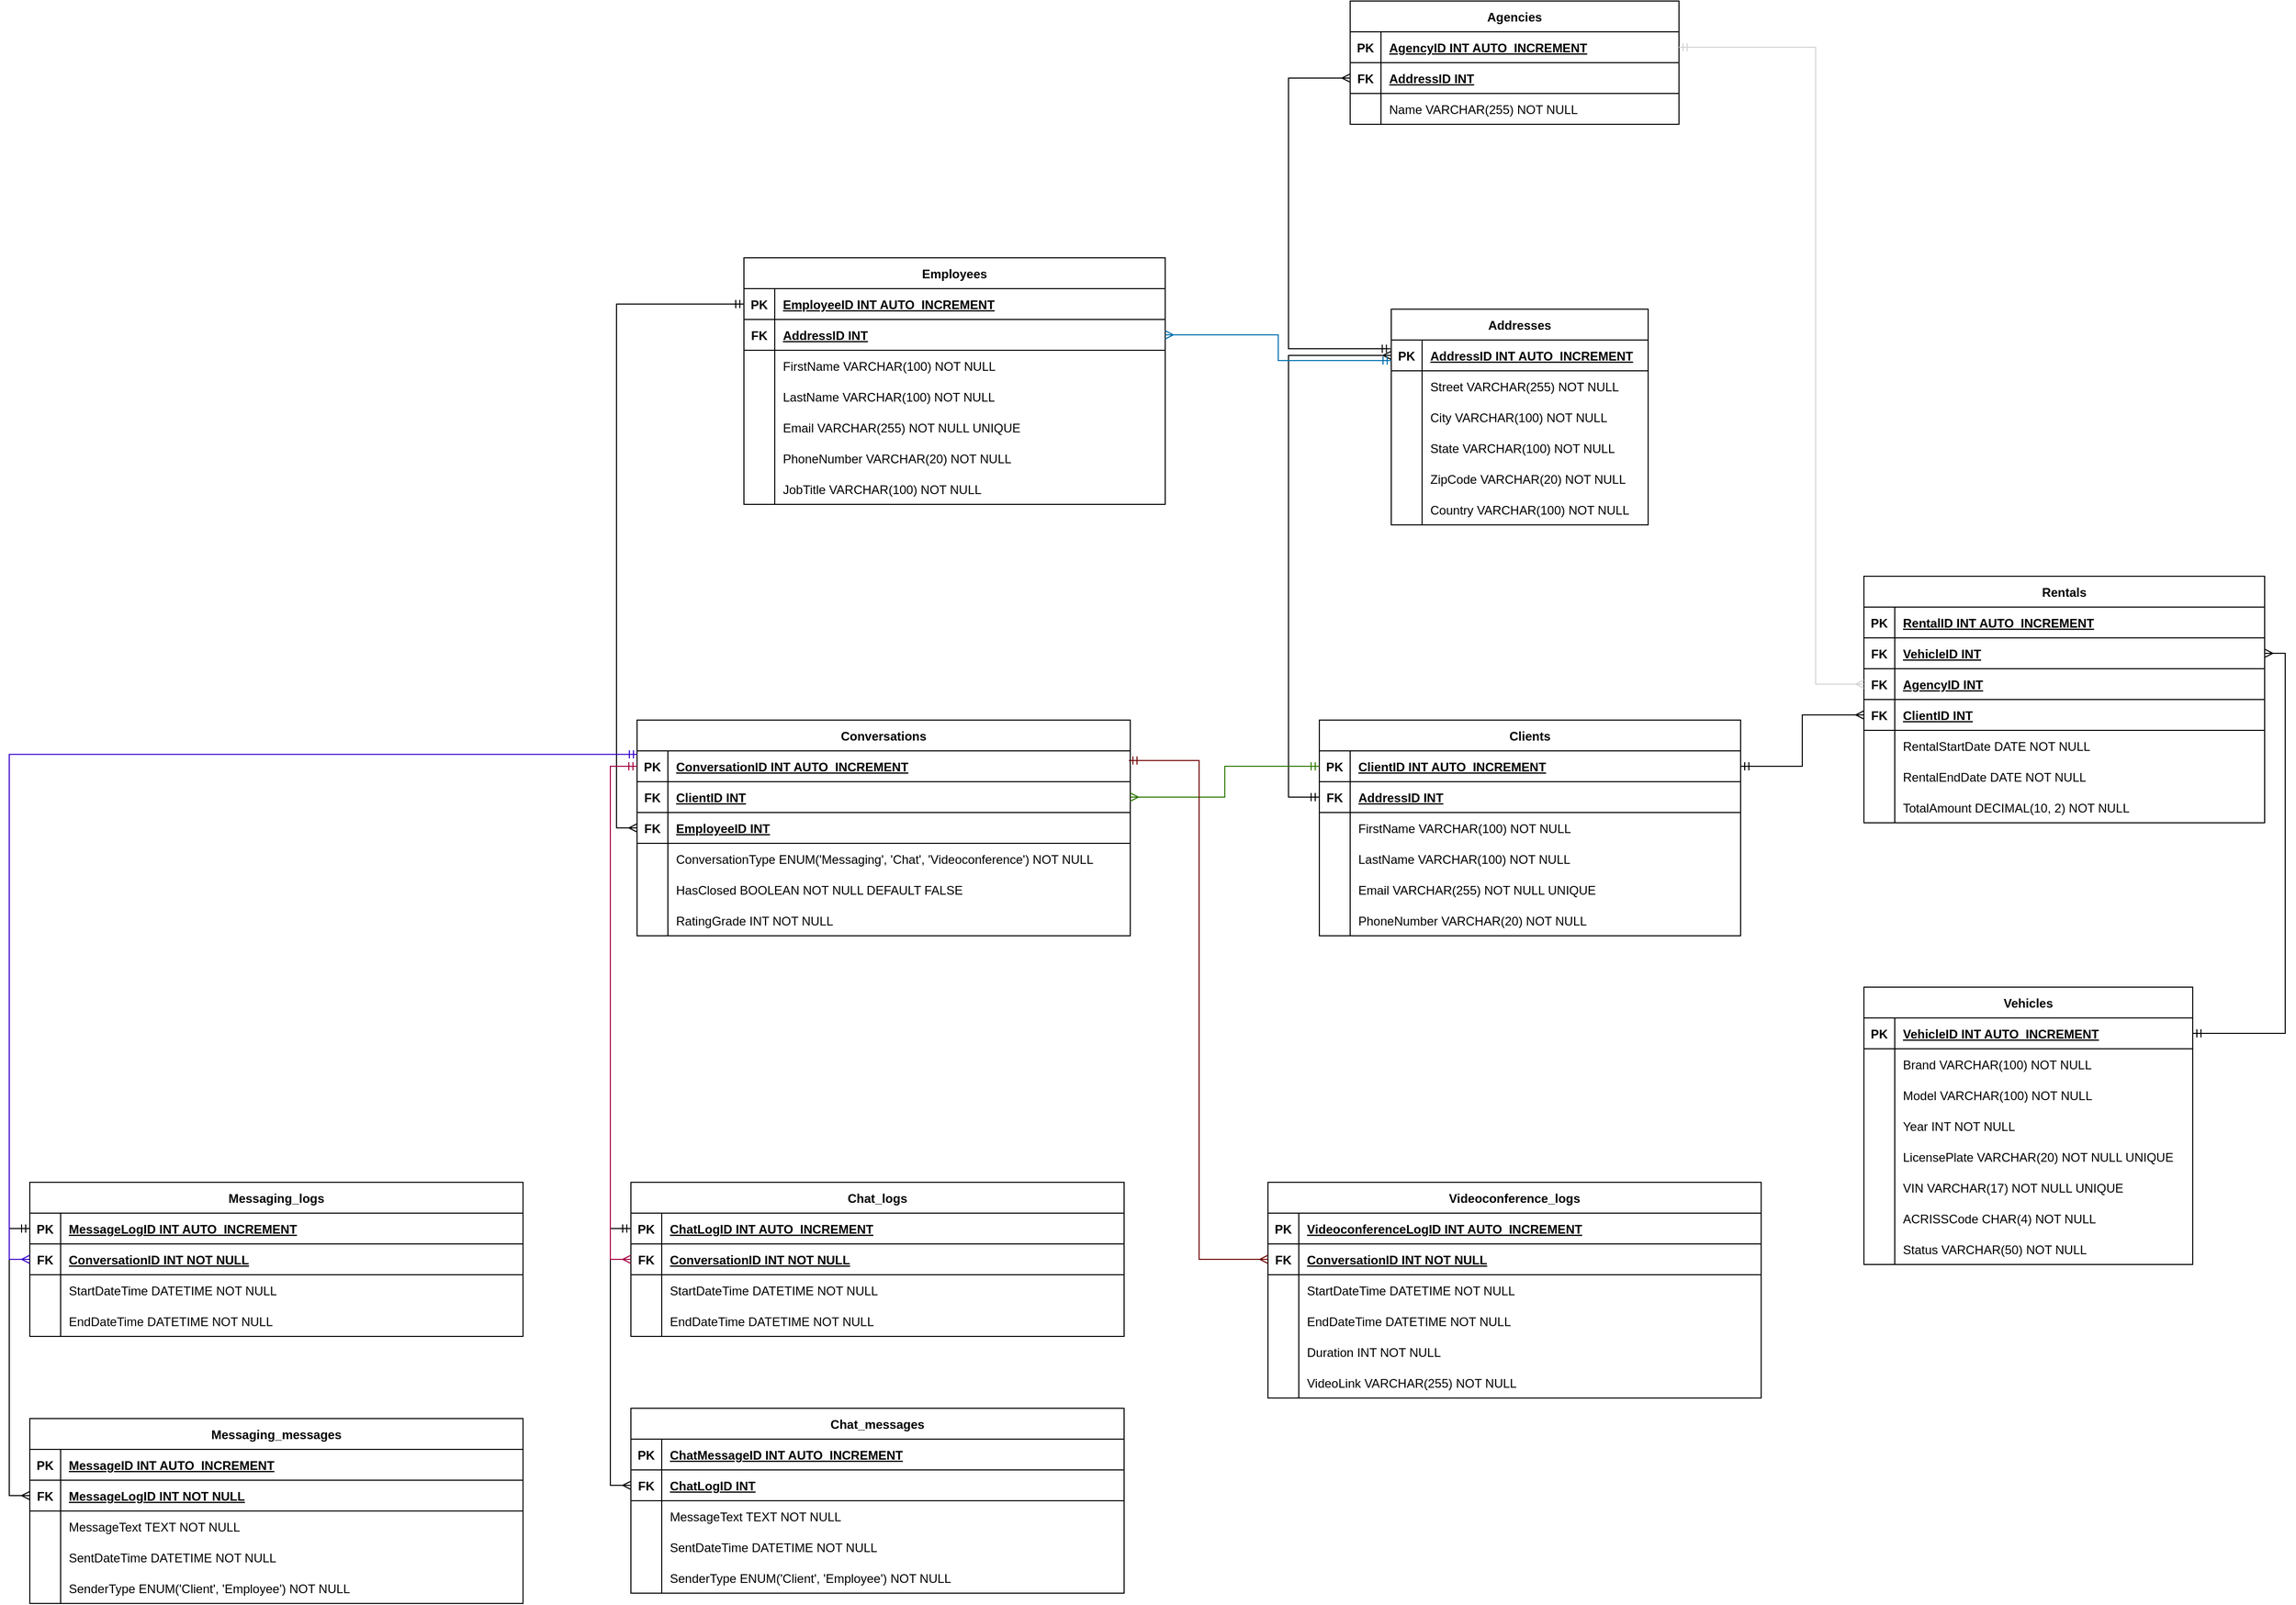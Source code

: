<mxfile version="24.1.0" type="device">
  <diagram name="Page-1" id="VEBZ_OPwe3p5juGftYu5">
    <mxGraphModel dx="4871" dy="2642" grid="1" gridSize="10" guides="1" tooltips="1" connect="1" arrows="1" fold="1" page="1" pageScale="1" pageWidth="827" pageHeight="1169" math="0" shadow="0">
      <root>
        <mxCell id="0" />
        <mxCell id="1" parent="0" />
        <mxCell id="WiU66J6vILSMFHCWl8xW-199" value="Addresses" style="shape=table;startSize=30;container=1;collapsible=1;childLayout=tableLayout;fixedRows=1;rowLines=0;fontStyle=1;align=center;resizeLast=1;" parent="1" vertex="1">
          <mxGeometry x="-920" y="-200" width="250" height="210" as="geometry" />
        </mxCell>
        <mxCell id="WiU66J6vILSMFHCWl8xW-200" value="" style="shape=tableRow;horizontal=0;startSize=0;swimlaneHead=0;swimlaneBody=0;fillColor=none;collapsible=0;dropTarget=0;points=[[0,0.5],[1,0.5]];portConstraint=eastwest;strokeColor=inherit;top=0;left=0;right=0;bottom=1;" parent="WiU66J6vILSMFHCWl8xW-199" vertex="1">
          <mxGeometry y="30" width="250" height="30" as="geometry" />
        </mxCell>
        <mxCell id="WiU66J6vILSMFHCWl8xW-201" value="PK" style="shape=partialRectangle;overflow=hidden;connectable=0;fillColor=none;strokeColor=inherit;top=0;left=0;bottom=0;right=0;fontStyle=1;" parent="WiU66J6vILSMFHCWl8xW-200" vertex="1">
          <mxGeometry width="30" height="30" as="geometry">
            <mxRectangle width="30" height="30" as="alternateBounds" />
          </mxGeometry>
        </mxCell>
        <mxCell id="WiU66J6vILSMFHCWl8xW-202" value="AddressID INT  AUTO_INCREMENT" style="shape=partialRectangle;overflow=hidden;connectable=0;fillColor=none;align=left;strokeColor=inherit;top=0;left=0;bottom=0;right=0;spacingLeft=6;fontStyle=5;" parent="WiU66J6vILSMFHCWl8xW-200" vertex="1">
          <mxGeometry x="30" width="220" height="30" as="geometry">
            <mxRectangle width="220" height="30" as="alternateBounds" />
          </mxGeometry>
        </mxCell>
        <mxCell id="WiU66J6vILSMFHCWl8xW-203" value="" style="shape=tableRow;horizontal=0;startSize=0;swimlaneHead=0;swimlaneBody=0;fillColor=none;collapsible=0;dropTarget=0;points=[[0,0.5],[1,0.5]];portConstraint=eastwest;strokeColor=inherit;top=0;left=0;right=0;bottom=0;" parent="WiU66J6vILSMFHCWl8xW-199" vertex="1">
          <mxGeometry y="60" width="250" height="30" as="geometry" />
        </mxCell>
        <mxCell id="WiU66J6vILSMFHCWl8xW-204" value="" style="shape=partialRectangle;overflow=hidden;connectable=0;fillColor=none;strokeColor=inherit;top=0;left=0;bottom=0;right=0;" parent="WiU66J6vILSMFHCWl8xW-203" vertex="1">
          <mxGeometry width="30" height="30" as="geometry">
            <mxRectangle width="30" height="30" as="alternateBounds" />
          </mxGeometry>
        </mxCell>
        <mxCell id="WiU66J6vILSMFHCWl8xW-205" value="Street VARCHAR(255) NOT NULL" style="shape=partialRectangle;overflow=hidden;connectable=0;fillColor=none;align=left;strokeColor=inherit;top=0;left=0;bottom=0;right=0;spacingLeft=6;" parent="WiU66J6vILSMFHCWl8xW-203" vertex="1">
          <mxGeometry x="30" width="220" height="30" as="geometry">
            <mxRectangle width="220" height="30" as="alternateBounds" />
          </mxGeometry>
        </mxCell>
        <mxCell id="WiU66J6vILSMFHCWl8xW-206" value="" style="shape=tableRow;horizontal=0;startSize=0;swimlaneHead=0;swimlaneBody=0;fillColor=none;collapsible=0;dropTarget=0;points=[[0,0.5],[1,0.5]];portConstraint=eastwest;strokeColor=inherit;top=0;left=0;right=0;bottom=0;" parent="WiU66J6vILSMFHCWl8xW-199" vertex="1">
          <mxGeometry y="90" width="250" height="30" as="geometry" />
        </mxCell>
        <mxCell id="WiU66J6vILSMFHCWl8xW-207" value="" style="shape=partialRectangle;overflow=hidden;connectable=0;fillColor=none;strokeColor=inherit;top=0;left=0;bottom=0;right=0;" parent="WiU66J6vILSMFHCWl8xW-206" vertex="1">
          <mxGeometry width="30" height="30" as="geometry">
            <mxRectangle width="30" height="30" as="alternateBounds" />
          </mxGeometry>
        </mxCell>
        <mxCell id="WiU66J6vILSMFHCWl8xW-208" value="City VARCHAR(100) NOT NULL" style="shape=partialRectangle;overflow=hidden;connectable=0;fillColor=none;align=left;strokeColor=inherit;top=0;left=0;bottom=0;right=0;spacingLeft=6;" parent="WiU66J6vILSMFHCWl8xW-206" vertex="1">
          <mxGeometry x="30" width="220" height="30" as="geometry">
            <mxRectangle width="220" height="30" as="alternateBounds" />
          </mxGeometry>
        </mxCell>
        <mxCell id="WiU66J6vILSMFHCWl8xW-209" value="" style="shape=tableRow;horizontal=0;startSize=0;swimlaneHead=0;swimlaneBody=0;fillColor=none;collapsible=0;dropTarget=0;points=[[0,0.5],[1,0.5]];portConstraint=eastwest;strokeColor=inherit;top=0;left=0;right=0;bottom=0;" parent="WiU66J6vILSMFHCWl8xW-199" vertex="1">
          <mxGeometry y="120" width="250" height="30" as="geometry" />
        </mxCell>
        <mxCell id="WiU66J6vILSMFHCWl8xW-210" value="" style="shape=partialRectangle;overflow=hidden;connectable=0;fillColor=none;strokeColor=inherit;top=0;left=0;bottom=0;right=0;" parent="WiU66J6vILSMFHCWl8xW-209" vertex="1">
          <mxGeometry width="30" height="30" as="geometry">
            <mxRectangle width="30" height="30" as="alternateBounds" />
          </mxGeometry>
        </mxCell>
        <mxCell id="WiU66J6vILSMFHCWl8xW-211" value="State VARCHAR(100) NOT NULL" style="shape=partialRectangle;overflow=hidden;connectable=0;fillColor=none;align=left;strokeColor=inherit;top=0;left=0;bottom=0;right=0;spacingLeft=6;" parent="WiU66J6vILSMFHCWl8xW-209" vertex="1">
          <mxGeometry x="30" width="220" height="30" as="geometry">
            <mxRectangle width="220" height="30" as="alternateBounds" />
          </mxGeometry>
        </mxCell>
        <mxCell id="WiU66J6vILSMFHCWl8xW-212" value="" style="shape=tableRow;horizontal=0;startSize=0;swimlaneHead=0;swimlaneBody=0;fillColor=none;collapsible=0;dropTarget=0;points=[[0,0.5],[1,0.5]];portConstraint=eastwest;strokeColor=inherit;top=0;left=0;right=0;bottom=0;" parent="WiU66J6vILSMFHCWl8xW-199" vertex="1">
          <mxGeometry y="150" width="250" height="30" as="geometry" />
        </mxCell>
        <mxCell id="WiU66J6vILSMFHCWl8xW-213" value="" style="shape=partialRectangle;overflow=hidden;connectable=0;fillColor=none;strokeColor=inherit;top=0;left=0;bottom=0;right=0;" parent="WiU66J6vILSMFHCWl8xW-212" vertex="1">
          <mxGeometry width="30" height="30" as="geometry">
            <mxRectangle width="30" height="30" as="alternateBounds" />
          </mxGeometry>
        </mxCell>
        <mxCell id="WiU66J6vILSMFHCWl8xW-214" value="ZipCode VARCHAR(20) NOT NULL" style="shape=partialRectangle;overflow=hidden;connectable=0;fillColor=none;align=left;strokeColor=inherit;top=0;left=0;bottom=0;right=0;spacingLeft=6;" parent="WiU66J6vILSMFHCWl8xW-212" vertex="1">
          <mxGeometry x="30" width="220" height="30" as="geometry">
            <mxRectangle width="220" height="30" as="alternateBounds" />
          </mxGeometry>
        </mxCell>
        <mxCell id="WiU66J6vILSMFHCWl8xW-215" value="" style="shape=tableRow;horizontal=0;startSize=0;swimlaneHead=0;swimlaneBody=0;fillColor=none;collapsible=0;dropTarget=0;points=[[0,0.5],[1,0.5]];portConstraint=eastwest;strokeColor=inherit;top=0;left=0;right=0;bottom=0;" parent="WiU66J6vILSMFHCWl8xW-199" vertex="1">
          <mxGeometry y="180" width="250" height="30" as="geometry" />
        </mxCell>
        <mxCell id="WiU66J6vILSMFHCWl8xW-216" value="" style="shape=partialRectangle;overflow=hidden;connectable=0;fillColor=none;strokeColor=inherit;top=0;left=0;bottom=0;right=0;" parent="WiU66J6vILSMFHCWl8xW-215" vertex="1">
          <mxGeometry width="30" height="30" as="geometry">
            <mxRectangle width="30" height="30" as="alternateBounds" />
          </mxGeometry>
        </mxCell>
        <mxCell id="WiU66J6vILSMFHCWl8xW-217" value="Country VARCHAR(100) NOT NULL" style="shape=partialRectangle;overflow=hidden;connectable=0;fillColor=none;align=left;strokeColor=inherit;top=0;left=0;bottom=0;right=0;spacingLeft=6;" parent="WiU66J6vILSMFHCWl8xW-215" vertex="1">
          <mxGeometry x="30" width="220" height="30" as="geometry">
            <mxRectangle width="220" height="30" as="alternateBounds" />
          </mxGeometry>
        </mxCell>
        <mxCell id="WiU66J6vILSMFHCWl8xW-218" value="Clients" style="shape=table;startSize=30;container=1;collapsible=1;childLayout=tableLayout;fixedRows=1;rowLines=0;fontStyle=1;align=center;resizeLast=1;" parent="1" vertex="1">
          <mxGeometry x="-990" y="200" width="410" height="210" as="geometry" />
        </mxCell>
        <mxCell id="WiU66J6vILSMFHCWl8xW-222" value="" style="shape=tableRow;horizontal=0;startSize=0;swimlaneHead=0;swimlaneBody=0;fillColor=none;collapsible=0;dropTarget=0;points=[[0,0.5],[1,0.5]];portConstraint=eastwest;strokeColor=inherit;top=0;left=0;right=0;bottom=1;" parent="WiU66J6vILSMFHCWl8xW-218" vertex="1">
          <mxGeometry y="30" width="410" height="30" as="geometry" />
        </mxCell>
        <mxCell id="WiU66J6vILSMFHCWl8xW-223" value="PK" style="shape=partialRectangle;overflow=hidden;connectable=0;fillColor=none;strokeColor=inherit;top=0;left=0;bottom=0;right=0;fontStyle=1;" parent="WiU66J6vILSMFHCWl8xW-222" vertex="1">
          <mxGeometry width="30" height="30" as="geometry">
            <mxRectangle width="30" height="30" as="alternateBounds" />
          </mxGeometry>
        </mxCell>
        <mxCell id="WiU66J6vILSMFHCWl8xW-224" value="ClientID INT  AUTO_INCREMENT" style="shape=partialRectangle;overflow=hidden;connectable=0;fillColor=none;align=left;strokeColor=inherit;top=0;left=0;bottom=0;right=0;spacingLeft=6;fontStyle=5;" parent="WiU66J6vILSMFHCWl8xW-222" vertex="1">
          <mxGeometry x="30" width="380" height="30" as="geometry">
            <mxRectangle width="380" height="30" as="alternateBounds" />
          </mxGeometry>
        </mxCell>
        <mxCell id="WiU66J6vILSMFHCWl8xW-219" value="" style="shape=tableRow;horizontal=0;startSize=0;swimlaneHead=0;swimlaneBody=0;fillColor=none;collapsible=0;dropTarget=0;points=[[0,0.5],[1,0.5]];portConstraint=eastwest;strokeColor=inherit;top=0;left=0;right=0;bottom=1;" parent="WiU66J6vILSMFHCWl8xW-218" vertex="1">
          <mxGeometry y="60" width="410" height="30" as="geometry" />
        </mxCell>
        <mxCell id="WiU66J6vILSMFHCWl8xW-220" value="FK" style="shape=partialRectangle;overflow=hidden;connectable=0;fillColor=none;strokeColor=inherit;top=0;left=0;bottom=0;right=0;fontStyle=1;" parent="WiU66J6vILSMFHCWl8xW-219" vertex="1">
          <mxGeometry width="30" height="30" as="geometry">
            <mxRectangle width="30" height="30" as="alternateBounds" />
          </mxGeometry>
        </mxCell>
        <mxCell id="WiU66J6vILSMFHCWl8xW-221" value="AddressID INT" style="shape=partialRectangle;overflow=hidden;connectable=0;fillColor=none;align=left;strokeColor=inherit;top=0;left=0;bottom=0;right=0;spacingLeft=6;fontStyle=5;" parent="WiU66J6vILSMFHCWl8xW-219" vertex="1">
          <mxGeometry x="30" width="380" height="30" as="geometry">
            <mxRectangle width="380" height="30" as="alternateBounds" />
          </mxGeometry>
        </mxCell>
        <mxCell id="WiU66J6vILSMFHCWl8xW-225" value="" style="shape=tableRow;horizontal=0;startSize=0;swimlaneHead=0;swimlaneBody=0;fillColor=none;collapsible=0;dropTarget=0;points=[[0,0.5],[1,0.5]];portConstraint=eastwest;strokeColor=inherit;top=0;left=0;right=0;bottom=0;" parent="WiU66J6vILSMFHCWl8xW-218" vertex="1">
          <mxGeometry y="90" width="410" height="30" as="geometry" />
        </mxCell>
        <mxCell id="WiU66J6vILSMFHCWl8xW-226" value="" style="shape=partialRectangle;overflow=hidden;connectable=0;fillColor=none;strokeColor=inherit;top=0;left=0;bottom=0;right=0;" parent="WiU66J6vILSMFHCWl8xW-225" vertex="1">
          <mxGeometry width="30" height="30" as="geometry">
            <mxRectangle width="30" height="30" as="alternateBounds" />
          </mxGeometry>
        </mxCell>
        <mxCell id="WiU66J6vILSMFHCWl8xW-227" value="FirstName VARCHAR(100) NOT NULL" style="shape=partialRectangle;overflow=hidden;connectable=0;fillColor=none;align=left;strokeColor=inherit;top=0;left=0;bottom=0;right=0;spacingLeft=6;" parent="WiU66J6vILSMFHCWl8xW-225" vertex="1">
          <mxGeometry x="30" width="380" height="30" as="geometry">
            <mxRectangle width="380" height="30" as="alternateBounds" />
          </mxGeometry>
        </mxCell>
        <mxCell id="WiU66J6vILSMFHCWl8xW-228" value="" style="shape=tableRow;horizontal=0;startSize=0;swimlaneHead=0;swimlaneBody=0;fillColor=none;collapsible=0;dropTarget=0;points=[[0,0.5],[1,0.5]];portConstraint=eastwest;strokeColor=inherit;top=0;left=0;right=0;bottom=0;" parent="WiU66J6vILSMFHCWl8xW-218" vertex="1">
          <mxGeometry y="120" width="410" height="30" as="geometry" />
        </mxCell>
        <mxCell id="WiU66J6vILSMFHCWl8xW-229" value="" style="shape=partialRectangle;overflow=hidden;connectable=0;fillColor=none;strokeColor=inherit;top=0;left=0;bottom=0;right=0;" parent="WiU66J6vILSMFHCWl8xW-228" vertex="1">
          <mxGeometry width="30" height="30" as="geometry">
            <mxRectangle width="30" height="30" as="alternateBounds" />
          </mxGeometry>
        </mxCell>
        <mxCell id="WiU66J6vILSMFHCWl8xW-230" value="LastName VARCHAR(100) NOT NULL" style="shape=partialRectangle;overflow=hidden;connectable=0;fillColor=none;align=left;strokeColor=inherit;top=0;left=0;bottom=0;right=0;spacingLeft=6;" parent="WiU66J6vILSMFHCWl8xW-228" vertex="1">
          <mxGeometry x="30" width="380" height="30" as="geometry">
            <mxRectangle width="380" height="30" as="alternateBounds" />
          </mxGeometry>
        </mxCell>
        <mxCell id="WiU66J6vILSMFHCWl8xW-231" value="" style="shape=tableRow;horizontal=0;startSize=0;swimlaneHead=0;swimlaneBody=0;fillColor=none;collapsible=0;dropTarget=0;points=[[0,0.5],[1,0.5]];portConstraint=eastwest;strokeColor=inherit;top=0;left=0;right=0;bottom=0;" parent="WiU66J6vILSMFHCWl8xW-218" vertex="1">
          <mxGeometry y="150" width="410" height="30" as="geometry" />
        </mxCell>
        <mxCell id="WiU66J6vILSMFHCWl8xW-232" value="" style="shape=partialRectangle;overflow=hidden;connectable=0;fillColor=none;strokeColor=inherit;top=0;left=0;bottom=0;right=0;" parent="WiU66J6vILSMFHCWl8xW-231" vertex="1">
          <mxGeometry width="30" height="30" as="geometry">
            <mxRectangle width="30" height="30" as="alternateBounds" />
          </mxGeometry>
        </mxCell>
        <mxCell id="WiU66J6vILSMFHCWl8xW-233" value="Email VARCHAR(255) NOT NULL UNIQUE" style="shape=partialRectangle;overflow=hidden;connectable=0;fillColor=none;align=left;strokeColor=inherit;top=0;left=0;bottom=0;right=0;spacingLeft=6;" parent="WiU66J6vILSMFHCWl8xW-231" vertex="1">
          <mxGeometry x="30" width="380" height="30" as="geometry">
            <mxRectangle width="380" height="30" as="alternateBounds" />
          </mxGeometry>
        </mxCell>
        <mxCell id="WiU66J6vILSMFHCWl8xW-234" value="" style="shape=tableRow;horizontal=0;startSize=0;swimlaneHead=0;swimlaneBody=0;fillColor=none;collapsible=0;dropTarget=0;points=[[0,0.5],[1,0.5]];portConstraint=eastwest;strokeColor=inherit;top=0;left=0;right=0;bottom=0;" parent="WiU66J6vILSMFHCWl8xW-218" vertex="1">
          <mxGeometry y="180" width="410" height="30" as="geometry" />
        </mxCell>
        <mxCell id="WiU66J6vILSMFHCWl8xW-235" value="" style="shape=partialRectangle;overflow=hidden;connectable=0;fillColor=none;strokeColor=inherit;top=0;left=0;bottom=0;right=0;" parent="WiU66J6vILSMFHCWl8xW-234" vertex="1">
          <mxGeometry width="30" height="30" as="geometry">
            <mxRectangle width="30" height="30" as="alternateBounds" />
          </mxGeometry>
        </mxCell>
        <mxCell id="WiU66J6vILSMFHCWl8xW-236" value="PhoneNumber VARCHAR(20) NOT NULL" style="shape=partialRectangle;overflow=hidden;connectable=0;fillColor=none;align=left;strokeColor=inherit;top=0;left=0;bottom=0;right=0;spacingLeft=6;" parent="WiU66J6vILSMFHCWl8xW-234" vertex="1">
          <mxGeometry x="30" width="380" height="30" as="geometry">
            <mxRectangle width="380" height="30" as="alternateBounds" />
          </mxGeometry>
        </mxCell>
        <mxCell id="WiU66J6vILSMFHCWl8xW-240" value="Employees" style="shape=table;startSize=30;container=1;collapsible=1;childLayout=tableLayout;fixedRows=1;rowLines=0;fontStyle=1;align=center;resizeLast=1;" parent="1" vertex="1">
          <mxGeometry x="-1550" y="-250" width="410" height="240" as="geometry" />
        </mxCell>
        <mxCell id="WiU66J6vILSMFHCWl8xW-244" value="" style="shape=tableRow;horizontal=0;startSize=0;swimlaneHead=0;swimlaneBody=0;fillColor=none;collapsible=0;dropTarget=0;points=[[0,0.5],[1,0.5]];portConstraint=eastwest;strokeColor=inherit;top=0;left=0;right=0;bottom=1;" parent="WiU66J6vILSMFHCWl8xW-240" vertex="1">
          <mxGeometry y="30" width="410" height="30" as="geometry" />
        </mxCell>
        <mxCell id="WiU66J6vILSMFHCWl8xW-245" value="PK" style="shape=partialRectangle;overflow=hidden;connectable=0;fillColor=none;strokeColor=inherit;top=0;left=0;bottom=0;right=0;fontStyle=1;" parent="WiU66J6vILSMFHCWl8xW-244" vertex="1">
          <mxGeometry width="30" height="30" as="geometry">
            <mxRectangle width="30" height="30" as="alternateBounds" />
          </mxGeometry>
        </mxCell>
        <mxCell id="WiU66J6vILSMFHCWl8xW-246" value="EmployeeID INT  AUTO_INCREMENT" style="shape=partialRectangle;overflow=hidden;connectable=0;fillColor=none;align=left;strokeColor=inherit;top=0;left=0;bottom=0;right=0;spacingLeft=6;fontStyle=5;" parent="WiU66J6vILSMFHCWl8xW-244" vertex="1">
          <mxGeometry x="30" width="380" height="30" as="geometry">
            <mxRectangle width="380" height="30" as="alternateBounds" />
          </mxGeometry>
        </mxCell>
        <mxCell id="WiU66J6vILSMFHCWl8xW-241" value="" style="shape=tableRow;horizontal=0;startSize=0;swimlaneHead=0;swimlaneBody=0;fillColor=none;collapsible=0;dropTarget=0;points=[[0,0.5],[1,0.5]];portConstraint=eastwest;strokeColor=inherit;top=0;left=0;right=0;bottom=1;" parent="WiU66J6vILSMFHCWl8xW-240" vertex="1">
          <mxGeometry y="60" width="410" height="30" as="geometry" />
        </mxCell>
        <mxCell id="WiU66J6vILSMFHCWl8xW-242" value="FK" style="shape=partialRectangle;overflow=hidden;connectable=0;fillColor=none;strokeColor=inherit;top=0;left=0;bottom=0;right=0;fontStyle=1;" parent="WiU66J6vILSMFHCWl8xW-241" vertex="1">
          <mxGeometry width="30" height="30" as="geometry">
            <mxRectangle width="30" height="30" as="alternateBounds" />
          </mxGeometry>
        </mxCell>
        <mxCell id="WiU66J6vILSMFHCWl8xW-243" value="AddressID INT" style="shape=partialRectangle;overflow=hidden;connectable=0;fillColor=none;align=left;strokeColor=inherit;top=0;left=0;bottom=0;right=0;spacingLeft=6;fontStyle=5;" parent="WiU66J6vILSMFHCWl8xW-241" vertex="1">
          <mxGeometry x="30" width="380" height="30" as="geometry">
            <mxRectangle width="380" height="30" as="alternateBounds" />
          </mxGeometry>
        </mxCell>
        <mxCell id="WiU66J6vILSMFHCWl8xW-247" value="" style="shape=tableRow;horizontal=0;startSize=0;swimlaneHead=0;swimlaneBody=0;fillColor=none;collapsible=0;dropTarget=0;points=[[0,0.5],[1,0.5]];portConstraint=eastwest;strokeColor=inherit;top=0;left=0;right=0;bottom=0;" parent="WiU66J6vILSMFHCWl8xW-240" vertex="1">
          <mxGeometry y="90" width="410" height="30" as="geometry" />
        </mxCell>
        <mxCell id="WiU66J6vILSMFHCWl8xW-248" value="" style="shape=partialRectangle;overflow=hidden;connectable=0;fillColor=none;strokeColor=inherit;top=0;left=0;bottom=0;right=0;" parent="WiU66J6vILSMFHCWl8xW-247" vertex="1">
          <mxGeometry width="30" height="30" as="geometry">
            <mxRectangle width="30" height="30" as="alternateBounds" />
          </mxGeometry>
        </mxCell>
        <mxCell id="WiU66J6vILSMFHCWl8xW-249" value="FirstName VARCHAR(100) NOT NULL" style="shape=partialRectangle;overflow=hidden;connectable=0;fillColor=none;align=left;strokeColor=inherit;top=0;left=0;bottom=0;right=0;spacingLeft=6;" parent="WiU66J6vILSMFHCWl8xW-247" vertex="1">
          <mxGeometry x="30" width="380" height="30" as="geometry">
            <mxRectangle width="380" height="30" as="alternateBounds" />
          </mxGeometry>
        </mxCell>
        <mxCell id="WiU66J6vILSMFHCWl8xW-250" value="" style="shape=tableRow;horizontal=0;startSize=0;swimlaneHead=0;swimlaneBody=0;fillColor=none;collapsible=0;dropTarget=0;points=[[0,0.5],[1,0.5]];portConstraint=eastwest;strokeColor=inherit;top=0;left=0;right=0;bottom=0;" parent="WiU66J6vILSMFHCWl8xW-240" vertex="1">
          <mxGeometry y="120" width="410" height="30" as="geometry" />
        </mxCell>
        <mxCell id="WiU66J6vILSMFHCWl8xW-251" value="" style="shape=partialRectangle;overflow=hidden;connectable=0;fillColor=none;strokeColor=inherit;top=0;left=0;bottom=0;right=0;" parent="WiU66J6vILSMFHCWl8xW-250" vertex="1">
          <mxGeometry width="30" height="30" as="geometry">
            <mxRectangle width="30" height="30" as="alternateBounds" />
          </mxGeometry>
        </mxCell>
        <mxCell id="WiU66J6vILSMFHCWl8xW-252" value="LastName VARCHAR(100) NOT NULL" style="shape=partialRectangle;overflow=hidden;connectable=0;fillColor=none;align=left;strokeColor=inherit;top=0;left=0;bottom=0;right=0;spacingLeft=6;" parent="WiU66J6vILSMFHCWl8xW-250" vertex="1">
          <mxGeometry x="30" width="380" height="30" as="geometry">
            <mxRectangle width="380" height="30" as="alternateBounds" />
          </mxGeometry>
        </mxCell>
        <mxCell id="WiU66J6vILSMFHCWl8xW-253" value="" style="shape=tableRow;horizontal=0;startSize=0;swimlaneHead=0;swimlaneBody=0;fillColor=none;collapsible=0;dropTarget=0;points=[[0,0.5],[1,0.5]];portConstraint=eastwest;strokeColor=inherit;top=0;left=0;right=0;bottom=0;" parent="WiU66J6vILSMFHCWl8xW-240" vertex="1">
          <mxGeometry y="150" width="410" height="30" as="geometry" />
        </mxCell>
        <mxCell id="WiU66J6vILSMFHCWl8xW-254" value="" style="shape=partialRectangle;overflow=hidden;connectable=0;fillColor=none;strokeColor=inherit;top=0;left=0;bottom=0;right=0;" parent="WiU66J6vILSMFHCWl8xW-253" vertex="1">
          <mxGeometry width="30" height="30" as="geometry">
            <mxRectangle width="30" height="30" as="alternateBounds" />
          </mxGeometry>
        </mxCell>
        <mxCell id="WiU66J6vILSMFHCWl8xW-255" value="Email VARCHAR(255) NOT NULL UNIQUE" style="shape=partialRectangle;overflow=hidden;connectable=0;fillColor=none;align=left;strokeColor=inherit;top=0;left=0;bottom=0;right=0;spacingLeft=6;" parent="WiU66J6vILSMFHCWl8xW-253" vertex="1">
          <mxGeometry x="30" width="380" height="30" as="geometry">
            <mxRectangle width="380" height="30" as="alternateBounds" />
          </mxGeometry>
        </mxCell>
        <mxCell id="WiU66J6vILSMFHCWl8xW-256" value="" style="shape=tableRow;horizontal=0;startSize=0;swimlaneHead=0;swimlaneBody=0;fillColor=none;collapsible=0;dropTarget=0;points=[[0,0.5],[1,0.5]];portConstraint=eastwest;strokeColor=inherit;top=0;left=0;right=0;bottom=0;" parent="WiU66J6vILSMFHCWl8xW-240" vertex="1">
          <mxGeometry y="180" width="410" height="30" as="geometry" />
        </mxCell>
        <mxCell id="WiU66J6vILSMFHCWl8xW-257" value="" style="shape=partialRectangle;overflow=hidden;connectable=0;fillColor=none;strokeColor=inherit;top=0;left=0;bottom=0;right=0;" parent="WiU66J6vILSMFHCWl8xW-256" vertex="1">
          <mxGeometry width="30" height="30" as="geometry">
            <mxRectangle width="30" height="30" as="alternateBounds" />
          </mxGeometry>
        </mxCell>
        <mxCell id="WiU66J6vILSMFHCWl8xW-258" value="PhoneNumber VARCHAR(20) NOT NULL" style="shape=partialRectangle;overflow=hidden;connectable=0;fillColor=none;align=left;strokeColor=inherit;top=0;left=0;bottom=0;right=0;spacingLeft=6;" parent="WiU66J6vILSMFHCWl8xW-256" vertex="1">
          <mxGeometry x="30" width="380" height="30" as="geometry">
            <mxRectangle width="380" height="30" as="alternateBounds" />
          </mxGeometry>
        </mxCell>
        <mxCell id="WiU66J6vILSMFHCWl8xW-259" value="" style="shape=tableRow;horizontal=0;startSize=0;swimlaneHead=0;swimlaneBody=0;fillColor=none;collapsible=0;dropTarget=0;points=[[0,0.5],[1,0.5]];portConstraint=eastwest;strokeColor=inherit;top=0;left=0;right=0;bottom=0;" parent="WiU66J6vILSMFHCWl8xW-240" vertex="1">
          <mxGeometry y="210" width="410" height="30" as="geometry" />
        </mxCell>
        <mxCell id="WiU66J6vILSMFHCWl8xW-260" value="" style="shape=partialRectangle;overflow=hidden;connectable=0;fillColor=none;strokeColor=inherit;top=0;left=0;bottom=0;right=0;" parent="WiU66J6vILSMFHCWl8xW-259" vertex="1">
          <mxGeometry width="30" height="30" as="geometry">
            <mxRectangle width="30" height="30" as="alternateBounds" />
          </mxGeometry>
        </mxCell>
        <mxCell id="WiU66J6vILSMFHCWl8xW-261" value="JobTitle VARCHAR(100) NOT NULL" style="shape=partialRectangle;overflow=hidden;connectable=0;fillColor=none;align=left;strokeColor=inherit;top=0;left=0;bottom=0;right=0;spacingLeft=6;" parent="WiU66J6vILSMFHCWl8xW-259" vertex="1">
          <mxGeometry x="30" width="380" height="30" as="geometry">
            <mxRectangle width="380" height="30" as="alternateBounds" />
          </mxGeometry>
        </mxCell>
        <mxCell id="WiU66J6vILSMFHCWl8xW-265" value="Vehicles" style="shape=table;startSize=30;container=1;collapsible=1;childLayout=tableLayout;fixedRows=1;rowLines=0;fontStyle=1;align=center;resizeLast=1;" parent="1" vertex="1">
          <mxGeometry x="-460" y="460" width="320" height="270" as="geometry" />
        </mxCell>
        <mxCell id="WiU66J6vILSMFHCWl8xW-266" value="" style="shape=tableRow;horizontal=0;startSize=0;swimlaneHead=0;swimlaneBody=0;fillColor=none;collapsible=0;dropTarget=0;points=[[0,0.5],[1,0.5]];portConstraint=eastwest;strokeColor=inherit;top=0;left=0;right=0;bottom=1;" parent="WiU66J6vILSMFHCWl8xW-265" vertex="1">
          <mxGeometry y="30" width="320" height="30" as="geometry" />
        </mxCell>
        <mxCell id="WiU66J6vILSMFHCWl8xW-267" value="PK" style="shape=partialRectangle;overflow=hidden;connectable=0;fillColor=none;strokeColor=inherit;top=0;left=0;bottom=0;right=0;fontStyle=1;" parent="WiU66J6vILSMFHCWl8xW-266" vertex="1">
          <mxGeometry width="30" height="30" as="geometry">
            <mxRectangle width="30" height="30" as="alternateBounds" />
          </mxGeometry>
        </mxCell>
        <mxCell id="WiU66J6vILSMFHCWl8xW-268" value="VehicleID INT  AUTO_INCREMENT" style="shape=partialRectangle;overflow=hidden;connectable=0;fillColor=none;align=left;strokeColor=inherit;top=0;left=0;bottom=0;right=0;spacingLeft=6;fontStyle=5;" parent="WiU66J6vILSMFHCWl8xW-266" vertex="1">
          <mxGeometry x="30" width="290" height="30" as="geometry">
            <mxRectangle width="290" height="30" as="alternateBounds" />
          </mxGeometry>
        </mxCell>
        <mxCell id="WiU66J6vILSMFHCWl8xW-269" value="" style="shape=tableRow;horizontal=0;startSize=0;swimlaneHead=0;swimlaneBody=0;fillColor=none;collapsible=0;dropTarget=0;points=[[0,0.5],[1,0.5]];portConstraint=eastwest;strokeColor=inherit;top=0;left=0;right=0;bottom=0;" parent="WiU66J6vILSMFHCWl8xW-265" vertex="1">
          <mxGeometry y="60" width="320" height="30" as="geometry" />
        </mxCell>
        <mxCell id="WiU66J6vILSMFHCWl8xW-270" value="" style="shape=partialRectangle;overflow=hidden;connectable=0;fillColor=none;strokeColor=inherit;top=0;left=0;bottom=0;right=0;" parent="WiU66J6vILSMFHCWl8xW-269" vertex="1">
          <mxGeometry width="30" height="30" as="geometry">
            <mxRectangle width="30" height="30" as="alternateBounds" />
          </mxGeometry>
        </mxCell>
        <mxCell id="WiU66J6vILSMFHCWl8xW-271" value="Brand VARCHAR(100) NOT NULL" style="shape=partialRectangle;overflow=hidden;connectable=0;fillColor=none;align=left;strokeColor=inherit;top=0;left=0;bottom=0;right=0;spacingLeft=6;" parent="WiU66J6vILSMFHCWl8xW-269" vertex="1">
          <mxGeometry x="30" width="290" height="30" as="geometry">
            <mxRectangle width="290" height="30" as="alternateBounds" />
          </mxGeometry>
        </mxCell>
        <mxCell id="WiU66J6vILSMFHCWl8xW-272" value="" style="shape=tableRow;horizontal=0;startSize=0;swimlaneHead=0;swimlaneBody=0;fillColor=none;collapsible=0;dropTarget=0;points=[[0,0.5],[1,0.5]];portConstraint=eastwest;strokeColor=inherit;top=0;left=0;right=0;bottom=0;" parent="WiU66J6vILSMFHCWl8xW-265" vertex="1">
          <mxGeometry y="90" width="320" height="30" as="geometry" />
        </mxCell>
        <mxCell id="WiU66J6vILSMFHCWl8xW-273" value="" style="shape=partialRectangle;overflow=hidden;connectable=0;fillColor=none;strokeColor=inherit;top=0;left=0;bottom=0;right=0;" parent="WiU66J6vILSMFHCWl8xW-272" vertex="1">
          <mxGeometry width="30" height="30" as="geometry">
            <mxRectangle width="30" height="30" as="alternateBounds" />
          </mxGeometry>
        </mxCell>
        <mxCell id="WiU66J6vILSMFHCWl8xW-274" value="Model VARCHAR(100) NOT NULL" style="shape=partialRectangle;overflow=hidden;connectable=0;fillColor=none;align=left;strokeColor=inherit;top=0;left=0;bottom=0;right=0;spacingLeft=6;" parent="WiU66J6vILSMFHCWl8xW-272" vertex="1">
          <mxGeometry x="30" width="290" height="30" as="geometry">
            <mxRectangle width="290" height="30" as="alternateBounds" />
          </mxGeometry>
        </mxCell>
        <mxCell id="WiU66J6vILSMFHCWl8xW-275" value="" style="shape=tableRow;horizontal=0;startSize=0;swimlaneHead=0;swimlaneBody=0;fillColor=none;collapsible=0;dropTarget=0;points=[[0,0.5],[1,0.5]];portConstraint=eastwest;strokeColor=inherit;top=0;left=0;right=0;bottom=0;" parent="WiU66J6vILSMFHCWl8xW-265" vertex="1">
          <mxGeometry y="120" width="320" height="30" as="geometry" />
        </mxCell>
        <mxCell id="WiU66J6vILSMFHCWl8xW-276" value="" style="shape=partialRectangle;overflow=hidden;connectable=0;fillColor=none;strokeColor=inherit;top=0;left=0;bottom=0;right=0;" parent="WiU66J6vILSMFHCWl8xW-275" vertex="1">
          <mxGeometry width="30" height="30" as="geometry">
            <mxRectangle width="30" height="30" as="alternateBounds" />
          </mxGeometry>
        </mxCell>
        <mxCell id="WiU66J6vILSMFHCWl8xW-277" value="Year INT NOT NULL" style="shape=partialRectangle;overflow=hidden;connectable=0;fillColor=none;align=left;strokeColor=inherit;top=0;left=0;bottom=0;right=0;spacingLeft=6;" parent="WiU66J6vILSMFHCWl8xW-275" vertex="1">
          <mxGeometry x="30" width="290" height="30" as="geometry">
            <mxRectangle width="290" height="30" as="alternateBounds" />
          </mxGeometry>
        </mxCell>
        <mxCell id="WiU66J6vILSMFHCWl8xW-278" value="" style="shape=tableRow;horizontal=0;startSize=0;swimlaneHead=0;swimlaneBody=0;fillColor=none;collapsible=0;dropTarget=0;points=[[0,0.5],[1,0.5]];portConstraint=eastwest;strokeColor=inherit;top=0;left=0;right=0;bottom=0;" parent="WiU66J6vILSMFHCWl8xW-265" vertex="1">
          <mxGeometry y="150" width="320" height="30" as="geometry" />
        </mxCell>
        <mxCell id="WiU66J6vILSMFHCWl8xW-279" value="" style="shape=partialRectangle;overflow=hidden;connectable=0;fillColor=none;strokeColor=inherit;top=0;left=0;bottom=0;right=0;" parent="WiU66J6vILSMFHCWl8xW-278" vertex="1">
          <mxGeometry width="30" height="30" as="geometry">
            <mxRectangle width="30" height="30" as="alternateBounds" />
          </mxGeometry>
        </mxCell>
        <mxCell id="WiU66J6vILSMFHCWl8xW-280" value="LicensePlate VARCHAR(20) NOT NULL UNIQUE" style="shape=partialRectangle;overflow=hidden;connectable=0;fillColor=none;align=left;strokeColor=inherit;top=0;left=0;bottom=0;right=0;spacingLeft=6;" parent="WiU66J6vILSMFHCWl8xW-278" vertex="1">
          <mxGeometry x="30" width="290" height="30" as="geometry">
            <mxRectangle width="290" height="30" as="alternateBounds" />
          </mxGeometry>
        </mxCell>
        <mxCell id="WiU66J6vILSMFHCWl8xW-281" value="" style="shape=tableRow;horizontal=0;startSize=0;swimlaneHead=0;swimlaneBody=0;fillColor=none;collapsible=0;dropTarget=0;points=[[0,0.5],[1,0.5]];portConstraint=eastwest;strokeColor=inherit;top=0;left=0;right=0;bottom=0;" parent="WiU66J6vILSMFHCWl8xW-265" vertex="1">
          <mxGeometry y="180" width="320" height="30" as="geometry" />
        </mxCell>
        <mxCell id="WiU66J6vILSMFHCWl8xW-282" value="" style="shape=partialRectangle;overflow=hidden;connectable=0;fillColor=none;strokeColor=inherit;top=0;left=0;bottom=0;right=0;" parent="WiU66J6vILSMFHCWl8xW-281" vertex="1">
          <mxGeometry width="30" height="30" as="geometry">
            <mxRectangle width="30" height="30" as="alternateBounds" />
          </mxGeometry>
        </mxCell>
        <mxCell id="WiU66J6vILSMFHCWl8xW-283" value="VIN VARCHAR(17) NOT NULL UNIQUE" style="shape=partialRectangle;overflow=hidden;connectable=0;fillColor=none;align=left;strokeColor=inherit;top=0;left=0;bottom=0;right=0;spacingLeft=6;" parent="WiU66J6vILSMFHCWl8xW-281" vertex="1">
          <mxGeometry x="30" width="290" height="30" as="geometry">
            <mxRectangle width="290" height="30" as="alternateBounds" />
          </mxGeometry>
        </mxCell>
        <mxCell id="WiU66J6vILSMFHCWl8xW-284" value="" style="shape=tableRow;horizontal=0;startSize=0;swimlaneHead=0;swimlaneBody=0;fillColor=none;collapsible=0;dropTarget=0;points=[[0,0.5],[1,0.5]];portConstraint=eastwest;strokeColor=inherit;top=0;left=0;right=0;bottom=0;" parent="WiU66J6vILSMFHCWl8xW-265" vertex="1">
          <mxGeometry y="210" width="320" height="30" as="geometry" />
        </mxCell>
        <mxCell id="WiU66J6vILSMFHCWl8xW-285" value="" style="shape=partialRectangle;overflow=hidden;connectable=0;fillColor=none;strokeColor=inherit;top=0;left=0;bottom=0;right=0;" parent="WiU66J6vILSMFHCWl8xW-284" vertex="1">
          <mxGeometry width="30" height="30" as="geometry">
            <mxRectangle width="30" height="30" as="alternateBounds" />
          </mxGeometry>
        </mxCell>
        <mxCell id="WiU66J6vILSMFHCWl8xW-286" value="ACRISSCode CHAR(4) NOT NULL" style="shape=partialRectangle;overflow=hidden;connectable=0;fillColor=none;align=left;strokeColor=inherit;top=0;left=0;bottom=0;right=0;spacingLeft=6;" parent="WiU66J6vILSMFHCWl8xW-284" vertex="1">
          <mxGeometry x="30" width="290" height="30" as="geometry">
            <mxRectangle width="290" height="30" as="alternateBounds" />
          </mxGeometry>
        </mxCell>
        <mxCell id="WiU66J6vILSMFHCWl8xW-287" value="" style="shape=tableRow;horizontal=0;startSize=0;swimlaneHead=0;swimlaneBody=0;fillColor=none;collapsible=0;dropTarget=0;points=[[0,0.5],[1,0.5]];portConstraint=eastwest;strokeColor=inherit;top=0;left=0;right=0;bottom=0;" parent="WiU66J6vILSMFHCWl8xW-265" vertex="1">
          <mxGeometry y="240" width="320" height="30" as="geometry" />
        </mxCell>
        <mxCell id="WiU66J6vILSMFHCWl8xW-288" value="" style="shape=partialRectangle;overflow=hidden;connectable=0;fillColor=none;strokeColor=inherit;top=0;left=0;bottom=0;right=0;" parent="WiU66J6vILSMFHCWl8xW-287" vertex="1">
          <mxGeometry width="30" height="30" as="geometry">
            <mxRectangle width="30" height="30" as="alternateBounds" />
          </mxGeometry>
        </mxCell>
        <mxCell id="WiU66J6vILSMFHCWl8xW-289" value="Status VARCHAR(50) NOT NULL" style="shape=partialRectangle;overflow=hidden;connectable=0;fillColor=none;align=left;strokeColor=inherit;top=0;left=0;bottom=0;right=0;spacingLeft=6;" parent="WiU66J6vILSMFHCWl8xW-287" vertex="1">
          <mxGeometry x="30" width="290" height="30" as="geometry">
            <mxRectangle width="290" height="30" as="alternateBounds" />
          </mxGeometry>
        </mxCell>
        <mxCell id="WiU66J6vILSMFHCWl8xW-290" value="Agencies" style="shape=table;startSize=30;container=1;collapsible=1;childLayout=tableLayout;fixedRows=1;rowLines=0;fontStyle=1;align=center;resizeLast=1;" parent="1" vertex="1">
          <mxGeometry x="-960" y="-500" width="320" height="120" as="geometry" />
        </mxCell>
        <mxCell id="WiU66J6vILSMFHCWl8xW-294" value="" style="shape=tableRow;horizontal=0;startSize=0;swimlaneHead=0;swimlaneBody=0;fillColor=none;collapsible=0;dropTarget=0;points=[[0,0.5],[1,0.5]];portConstraint=eastwest;strokeColor=inherit;top=0;left=0;right=0;bottom=1;" parent="WiU66J6vILSMFHCWl8xW-290" vertex="1">
          <mxGeometry y="30" width="320" height="30" as="geometry" />
        </mxCell>
        <mxCell id="WiU66J6vILSMFHCWl8xW-295" value="PK" style="shape=partialRectangle;overflow=hidden;connectable=0;fillColor=none;strokeColor=inherit;top=0;left=0;bottom=0;right=0;fontStyle=1;" parent="WiU66J6vILSMFHCWl8xW-294" vertex="1">
          <mxGeometry width="30" height="30" as="geometry">
            <mxRectangle width="30" height="30" as="alternateBounds" />
          </mxGeometry>
        </mxCell>
        <mxCell id="WiU66J6vILSMFHCWl8xW-296" value="AgencyID INT  AUTO_INCREMENT" style="shape=partialRectangle;overflow=hidden;connectable=0;fillColor=none;align=left;strokeColor=inherit;top=0;left=0;bottom=0;right=0;spacingLeft=6;fontStyle=5;" parent="WiU66J6vILSMFHCWl8xW-294" vertex="1">
          <mxGeometry x="30" width="290" height="30" as="geometry">
            <mxRectangle width="290" height="30" as="alternateBounds" />
          </mxGeometry>
        </mxCell>
        <mxCell id="WiU66J6vILSMFHCWl8xW-291" value="" style="shape=tableRow;horizontal=0;startSize=0;swimlaneHead=0;swimlaneBody=0;fillColor=none;collapsible=0;dropTarget=0;points=[[0,0.5],[1,0.5]];portConstraint=eastwest;strokeColor=inherit;top=0;left=0;right=0;bottom=1;" parent="WiU66J6vILSMFHCWl8xW-290" vertex="1">
          <mxGeometry y="60" width="320" height="30" as="geometry" />
        </mxCell>
        <mxCell id="WiU66J6vILSMFHCWl8xW-292" value="FK" style="shape=partialRectangle;overflow=hidden;connectable=0;fillColor=none;strokeColor=inherit;top=0;left=0;bottom=0;right=0;fontStyle=1;" parent="WiU66J6vILSMFHCWl8xW-291" vertex="1">
          <mxGeometry width="30" height="30" as="geometry">
            <mxRectangle width="30" height="30" as="alternateBounds" />
          </mxGeometry>
        </mxCell>
        <mxCell id="WiU66J6vILSMFHCWl8xW-293" value="AddressID INT" style="shape=partialRectangle;overflow=hidden;connectable=0;fillColor=none;align=left;strokeColor=inherit;top=0;left=0;bottom=0;right=0;spacingLeft=6;fontStyle=5;" parent="WiU66J6vILSMFHCWl8xW-291" vertex="1">
          <mxGeometry x="30" width="290" height="30" as="geometry">
            <mxRectangle width="290" height="30" as="alternateBounds" />
          </mxGeometry>
        </mxCell>
        <mxCell id="WiU66J6vILSMFHCWl8xW-297" value="" style="shape=tableRow;horizontal=0;startSize=0;swimlaneHead=0;swimlaneBody=0;fillColor=none;collapsible=0;dropTarget=0;points=[[0,0.5],[1,0.5]];portConstraint=eastwest;strokeColor=inherit;top=0;left=0;right=0;bottom=0;" parent="WiU66J6vILSMFHCWl8xW-290" vertex="1">
          <mxGeometry y="90" width="320" height="30" as="geometry" />
        </mxCell>
        <mxCell id="WiU66J6vILSMFHCWl8xW-298" value="" style="shape=partialRectangle;overflow=hidden;connectable=0;fillColor=none;strokeColor=inherit;top=0;left=0;bottom=0;right=0;" parent="WiU66J6vILSMFHCWl8xW-297" vertex="1">
          <mxGeometry width="30" height="30" as="geometry">
            <mxRectangle width="30" height="30" as="alternateBounds" />
          </mxGeometry>
        </mxCell>
        <mxCell id="WiU66J6vILSMFHCWl8xW-299" value="Name VARCHAR(255) NOT NULL" style="shape=partialRectangle;overflow=hidden;connectable=0;fillColor=none;align=left;strokeColor=inherit;top=0;left=0;bottom=0;right=0;spacingLeft=6;" parent="WiU66J6vILSMFHCWl8xW-297" vertex="1">
          <mxGeometry x="30" width="290" height="30" as="geometry">
            <mxRectangle width="290" height="30" as="alternateBounds" />
          </mxGeometry>
        </mxCell>
        <mxCell id="WiU66J6vILSMFHCWl8xW-303" value="Rentals" style="shape=table;startSize=30;container=1;collapsible=1;childLayout=tableLayout;fixedRows=1;rowLines=0;fontStyle=1;align=center;resizeLast=1;" parent="1" vertex="1">
          <mxGeometry x="-460" y="60" width="390" height="240" as="geometry" />
        </mxCell>
        <mxCell id="WiU66J6vILSMFHCWl8xW-313" value="" style="shape=tableRow;horizontal=0;startSize=0;swimlaneHead=0;swimlaneBody=0;fillColor=none;collapsible=0;dropTarget=0;points=[[0,0.5],[1,0.5]];portConstraint=eastwest;strokeColor=inherit;top=0;left=0;right=0;bottom=1;" parent="WiU66J6vILSMFHCWl8xW-303" vertex="1">
          <mxGeometry y="30" width="390" height="30" as="geometry" />
        </mxCell>
        <mxCell id="WiU66J6vILSMFHCWl8xW-314" value="PK" style="shape=partialRectangle;overflow=hidden;connectable=0;fillColor=none;strokeColor=inherit;top=0;left=0;bottom=0;right=0;fontStyle=1;" parent="WiU66J6vILSMFHCWl8xW-313" vertex="1">
          <mxGeometry width="30" height="30" as="geometry">
            <mxRectangle width="30" height="30" as="alternateBounds" />
          </mxGeometry>
        </mxCell>
        <mxCell id="WiU66J6vILSMFHCWl8xW-315" value="RentalID INT  AUTO_INCREMENT" style="shape=partialRectangle;overflow=hidden;connectable=0;fillColor=none;align=left;strokeColor=inherit;top=0;left=0;bottom=0;right=0;spacingLeft=6;fontStyle=5;" parent="WiU66J6vILSMFHCWl8xW-313" vertex="1">
          <mxGeometry x="30" width="360" height="30" as="geometry">
            <mxRectangle width="360" height="30" as="alternateBounds" />
          </mxGeometry>
        </mxCell>
        <mxCell id="WiU66J6vILSMFHCWl8xW-304" value="" style="shape=tableRow;horizontal=0;startSize=0;swimlaneHead=0;swimlaneBody=0;fillColor=none;collapsible=0;dropTarget=0;points=[[0,0.5],[1,0.5]];portConstraint=eastwest;strokeColor=inherit;top=0;left=0;right=0;bottom=1;" parent="WiU66J6vILSMFHCWl8xW-303" vertex="1">
          <mxGeometry y="60" width="390" height="30" as="geometry" />
        </mxCell>
        <mxCell id="WiU66J6vILSMFHCWl8xW-305" value="FK" style="shape=partialRectangle;overflow=hidden;connectable=0;fillColor=none;strokeColor=inherit;top=0;left=0;bottom=0;right=0;fontStyle=1;" parent="WiU66J6vILSMFHCWl8xW-304" vertex="1">
          <mxGeometry width="30" height="30" as="geometry">
            <mxRectangle width="30" height="30" as="alternateBounds" />
          </mxGeometry>
        </mxCell>
        <mxCell id="WiU66J6vILSMFHCWl8xW-306" value="VehicleID INT" style="shape=partialRectangle;overflow=hidden;connectable=0;fillColor=none;align=left;strokeColor=inherit;top=0;left=0;bottom=0;right=0;spacingLeft=6;fontStyle=5;" parent="WiU66J6vILSMFHCWl8xW-304" vertex="1">
          <mxGeometry x="30" width="360" height="30" as="geometry">
            <mxRectangle width="360" height="30" as="alternateBounds" />
          </mxGeometry>
        </mxCell>
        <mxCell id="WiU66J6vILSMFHCWl8xW-307" value="" style="shape=tableRow;horizontal=0;startSize=0;swimlaneHead=0;swimlaneBody=0;fillColor=none;collapsible=0;dropTarget=0;points=[[0,0.5],[1,0.5]];portConstraint=eastwest;strokeColor=inherit;top=0;left=0;right=0;bottom=1;" parent="WiU66J6vILSMFHCWl8xW-303" vertex="1">
          <mxGeometry y="90" width="390" height="30" as="geometry" />
        </mxCell>
        <mxCell id="WiU66J6vILSMFHCWl8xW-308" value="FK" style="shape=partialRectangle;overflow=hidden;connectable=0;fillColor=none;strokeColor=inherit;top=0;left=0;bottom=0;right=0;fontStyle=1;" parent="WiU66J6vILSMFHCWl8xW-307" vertex="1">
          <mxGeometry width="30" height="30" as="geometry">
            <mxRectangle width="30" height="30" as="alternateBounds" />
          </mxGeometry>
        </mxCell>
        <mxCell id="WiU66J6vILSMFHCWl8xW-309" value="AgencyID INT" style="shape=partialRectangle;overflow=hidden;connectable=0;fillColor=none;align=left;strokeColor=inherit;top=0;left=0;bottom=0;right=0;spacingLeft=6;fontStyle=5;" parent="WiU66J6vILSMFHCWl8xW-307" vertex="1">
          <mxGeometry x="30" width="360" height="30" as="geometry">
            <mxRectangle width="360" height="30" as="alternateBounds" />
          </mxGeometry>
        </mxCell>
        <mxCell id="WiU66J6vILSMFHCWl8xW-310" value="" style="shape=tableRow;horizontal=0;startSize=0;swimlaneHead=0;swimlaneBody=0;fillColor=none;collapsible=0;dropTarget=0;points=[[0,0.5],[1,0.5]];portConstraint=eastwest;strokeColor=inherit;top=0;left=0;right=0;bottom=1;" parent="WiU66J6vILSMFHCWl8xW-303" vertex="1">
          <mxGeometry y="120" width="390" height="30" as="geometry" />
        </mxCell>
        <mxCell id="WiU66J6vILSMFHCWl8xW-311" value="FK" style="shape=partialRectangle;overflow=hidden;connectable=0;fillColor=none;strokeColor=inherit;top=0;left=0;bottom=0;right=0;fontStyle=1;" parent="WiU66J6vILSMFHCWl8xW-310" vertex="1">
          <mxGeometry width="30" height="30" as="geometry">
            <mxRectangle width="30" height="30" as="alternateBounds" />
          </mxGeometry>
        </mxCell>
        <mxCell id="WiU66J6vILSMFHCWl8xW-312" value="ClientID INT" style="shape=partialRectangle;overflow=hidden;connectable=0;fillColor=none;align=left;strokeColor=inherit;top=0;left=0;bottom=0;right=0;spacingLeft=6;fontStyle=5;" parent="WiU66J6vILSMFHCWl8xW-310" vertex="1">
          <mxGeometry x="30" width="360" height="30" as="geometry">
            <mxRectangle width="360" height="30" as="alternateBounds" />
          </mxGeometry>
        </mxCell>
        <mxCell id="WiU66J6vILSMFHCWl8xW-316" value="" style="shape=tableRow;horizontal=0;startSize=0;swimlaneHead=0;swimlaneBody=0;fillColor=none;collapsible=0;dropTarget=0;points=[[0,0.5],[1,0.5]];portConstraint=eastwest;strokeColor=inherit;top=0;left=0;right=0;bottom=0;" parent="WiU66J6vILSMFHCWl8xW-303" vertex="1">
          <mxGeometry y="150" width="390" height="30" as="geometry" />
        </mxCell>
        <mxCell id="WiU66J6vILSMFHCWl8xW-317" value="" style="shape=partialRectangle;overflow=hidden;connectable=0;fillColor=none;strokeColor=inherit;top=0;left=0;bottom=0;right=0;" parent="WiU66J6vILSMFHCWl8xW-316" vertex="1">
          <mxGeometry width="30" height="30" as="geometry">
            <mxRectangle width="30" height="30" as="alternateBounds" />
          </mxGeometry>
        </mxCell>
        <mxCell id="WiU66J6vILSMFHCWl8xW-318" value="RentalStartDate DATE NOT NULL" style="shape=partialRectangle;overflow=hidden;connectable=0;fillColor=none;align=left;strokeColor=inherit;top=0;left=0;bottom=0;right=0;spacingLeft=6;" parent="WiU66J6vILSMFHCWl8xW-316" vertex="1">
          <mxGeometry x="30" width="360" height="30" as="geometry">
            <mxRectangle width="360" height="30" as="alternateBounds" />
          </mxGeometry>
        </mxCell>
        <mxCell id="WiU66J6vILSMFHCWl8xW-319" value="" style="shape=tableRow;horizontal=0;startSize=0;swimlaneHead=0;swimlaneBody=0;fillColor=none;collapsible=0;dropTarget=0;points=[[0,0.5],[1,0.5]];portConstraint=eastwest;strokeColor=inherit;top=0;left=0;right=0;bottom=0;" parent="WiU66J6vILSMFHCWl8xW-303" vertex="1">
          <mxGeometry y="180" width="390" height="30" as="geometry" />
        </mxCell>
        <mxCell id="WiU66J6vILSMFHCWl8xW-320" value="" style="shape=partialRectangle;overflow=hidden;connectable=0;fillColor=none;strokeColor=inherit;top=0;left=0;bottom=0;right=0;" parent="WiU66J6vILSMFHCWl8xW-319" vertex="1">
          <mxGeometry width="30" height="30" as="geometry">
            <mxRectangle width="30" height="30" as="alternateBounds" />
          </mxGeometry>
        </mxCell>
        <mxCell id="WiU66J6vILSMFHCWl8xW-321" value="RentalEndDate DATE NOT NULL" style="shape=partialRectangle;overflow=hidden;connectable=0;fillColor=none;align=left;strokeColor=inherit;top=0;left=0;bottom=0;right=0;spacingLeft=6;" parent="WiU66J6vILSMFHCWl8xW-319" vertex="1">
          <mxGeometry x="30" width="360" height="30" as="geometry">
            <mxRectangle width="360" height="30" as="alternateBounds" />
          </mxGeometry>
        </mxCell>
        <mxCell id="WiU66J6vILSMFHCWl8xW-322" value="" style="shape=tableRow;horizontal=0;startSize=0;swimlaneHead=0;swimlaneBody=0;fillColor=none;collapsible=0;dropTarget=0;points=[[0,0.5],[1,0.5]];portConstraint=eastwest;strokeColor=inherit;top=0;left=0;right=0;bottom=0;" parent="WiU66J6vILSMFHCWl8xW-303" vertex="1">
          <mxGeometry y="210" width="390" height="30" as="geometry" />
        </mxCell>
        <mxCell id="WiU66J6vILSMFHCWl8xW-323" value="" style="shape=partialRectangle;overflow=hidden;connectable=0;fillColor=none;strokeColor=inherit;top=0;left=0;bottom=0;right=0;" parent="WiU66J6vILSMFHCWl8xW-322" vertex="1">
          <mxGeometry width="30" height="30" as="geometry">
            <mxRectangle width="30" height="30" as="alternateBounds" />
          </mxGeometry>
        </mxCell>
        <mxCell id="WiU66J6vILSMFHCWl8xW-324" value="TotalAmount DECIMAL(10, 2) NOT NULL" style="shape=partialRectangle;overflow=hidden;connectable=0;fillColor=none;align=left;strokeColor=inherit;top=0;left=0;bottom=0;right=0;spacingLeft=6;" parent="WiU66J6vILSMFHCWl8xW-322" vertex="1">
          <mxGeometry x="30" width="360" height="30" as="geometry">
            <mxRectangle width="360" height="30" as="alternateBounds" />
          </mxGeometry>
        </mxCell>
        <mxCell id="WiU66J6vILSMFHCWl8xW-423" style="edgeStyle=orthogonalEdgeStyle;rounded=0;orthogonalLoop=1;jettySize=auto;html=1;entryX=-0.003;entryY=0.284;entryDx=0;entryDy=0;startArrow=ERmany;startFill=0;endArrow=ERmandOne;endFill=0;exitX=0;exitY=0.5;exitDx=0;exitDy=0;entryPerimeter=0;" parent="1" source="WiU66J6vILSMFHCWl8xW-291" target="WiU66J6vILSMFHCWl8xW-200" edge="1">
          <mxGeometry relative="1" as="geometry">
            <mxPoint x="-969.68" y="-630" as="sourcePoint" />
            <mxPoint x="-925" y="-160.71" as="targetPoint" />
            <Array as="points">
              <mxPoint x="-1020" y="-425" />
              <mxPoint x="-1020" y="-161" />
            </Array>
          </mxGeometry>
        </mxCell>
        <mxCell id="WiU66J6vILSMFHCWl8xW-426" style="edgeStyle=orthogonalEdgeStyle;rounded=0;orthogonalLoop=1;jettySize=auto;html=1;exitX=0;exitY=0.5;exitDx=0;exitDy=0;startArrow=ERmandOne;startFill=0;endArrow=ERmany;endFill=0;entryX=0;entryY=0.5;entryDx=0;entryDy=0;" parent="1" source="WiU66J6vILSMFHCWl8xW-219" target="WiU66J6vILSMFHCWl8xW-200" edge="1">
          <mxGeometry relative="1" as="geometry">
            <mxPoint x="-845" y="391.7" as="sourcePoint" />
            <mxPoint x="-935" y="10" as="targetPoint" />
            <Array as="points">
              <mxPoint x="-1020" y="275" />
              <mxPoint x="-1020" y="-155" />
            </Array>
          </mxGeometry>
        </mxCell>
        <mxCell id="WiU66J6vILSMFHCWl8xW-428" style="edgeStyle=orthogonalEdgeStyle;rounded=0;orthogonalLoop=1;jettySize=auto;html=1;exitX=1;exitY=0.5;exitDx=0;exitDy=0;entryX=1;entryY=0.5;entryDx=0;entryDy=0;startArrow=ERmany;startFill=0;endArrow=ERmandOne;endFill=0;" parent="1" source="WiU66J6vILSMFHCWl8xW-304" target="WiU66J6vILSMFHCWl8xW-266" edge="1">
          <mxGeometry relative="1" as="geometry" />
        </mxCell>
        <mxCell id="WiU66J6vILSMFHCWl8xW-429" style="edgeStyle=orthogonalEdgeStyle;rounded=0;orthogonalLoop=1;jettySize=auto;html=1;exitX=0;exitY=0.5;exitDx=0;exitDy=0;endArrow=ERmandOne;endFill=0;startArrow=ERmany;startFill=0;entryX=1;entryY=0.5;entryDx=0;entryDy=0;strokeColor=#D4D4D4;" parent="1" source="WiU66J6vILSMFHCWl8xW-307" target="WiU66J6vILSMFHCWl8xW-294" edge="1">
          <mxGeometry relative="1" as="geometry">
            <mxPoint x="-450" y="120" as="targetPoint" />
            <Array as="points">
              <mxPoint x="-507" y="165" />
              <mxPoint x="-507" y="-455" />
            </Array>
          </mxGeometry>
        </mxCell>
        <mxCell id="WiU66J6vILSMFHCWl8xW-430" style="edgeStyle=orthogonalEdgeStyle;rounded=0;orthogonalLoop=1;jettySize=auto;html=1;exitX=0;exitY=0.5;exitDx=0;exitDy=0;entryX=1;entryY=0.5;entryDx=0;entryDy=0;endArrow=ERmandOne;endFill=0;startArrow=ERmany;startFill=0;" parent="1" source="WiU66J6vILSMFHCWl8xW-310" target="WiU66J6vILSMFHCWl8xW-222" edge="1">
          <mxGeometry relative="1" as="geometry">
            <Array as="points">
              <mxPoint x="-520" y="195" />
              <mxPoint x="-520" y="245" />
            </Array>
          </mxGeometry>
        </mxCell>
        <mxCell id="WiU66J6vILSMFHCWl8xW-448" value="Messaging_messages" style="shape=table;startSize=30;container=1;collapsible=1;childLayout=tableLayout;fixedRows=1;rowLines=0;fontStyle=1;align=center;resizeLast=1;" parent="1" vertex="1">
          <mxGeometry x="-2245" y="880" width="480" height="180" as="geometry" />
        </mxCell>
        <mxCell id="WiU66J6vILSMFHCWl8xW-452" value="" style="shape=tableRow;horizontal=0;startSize=0;swimlaneHead=0;swimlaneBody=0;fillColor=none;collapsible=0;dropTarget=0;points=[[0,0.5],[1,0.5]];portConstraint=eastwest;strokeColor=inherit;top=0;left=0;right=0;bottom=1;" parent="WiU66J6vILSMFHCWl8xW-448" vertex="1">
          <mxGeometry y="30" width="480" height="30" as="geometry" />
        </mxCell>
        <mxCell id="WiU66J6vILSMFHCWl8xW-453" value="PK" style="shape=partialRectangle;overflow=hidden;connectable=0;fillColor=none;strokeColor=inherit;top=0;left=0;bottom=0;right=0;fontStyle=1;" parent="WiU66J6vILSMFHCWl8xW-452" vertex="1">
          <mxGeometry width="30" height="30" as="geometry">
            <mxRectangle width="30" height="30" as="alternateBounds" />
          </mxGeometry>
        </mxCell>
        <mxCell id="WiU66J6vILSMFHCWl8xW-454" value="MessageID INT  AUTO_INCREMENT" style="shape=partialRectangle;overflow=hidden;connectable=0;fillColor=none;align=left;strokeColor=inherit;top=0;left=0;bottom=0;right=0;spacingLeft=6;fontStyle=5;" parent="WiU66J6vILSMFHCWl8xW-452" vertex="1">
          <mxGeometry x="30" width="450" height="30" as="geometry">
            <mxRectangle width="450" height="30" as="alternateBounds" />
          </mxGeometry>
        </mxCell>
        <mxCell id="WiU66J6vILSMFHCWl8xW-449" value="" style="shape=tableRow;horizontal=0;startSize=0;swimlaneHead=0;swimlaneBody=0;fillColor=none;collapsible=0;dropTarget=0;points=[[0,0.5],[1,0.5]];portConstraint=eastwest;strokeColor=inherit;top=0;left=0;right=0;bottom=1;" parent="WiU66J6vILSMFHCWl8xW-448" vertex="1">
          <mxGeometry y="60" width="480" height="30" as="geometry" />
        </mxCell>
        <mxCell id="WiU66J6vILSMFHCWl8xW-450" value="FK" style="shape=partialRectangle;overflow=hidden;connectable=0;fillColor=none;strokeColor=inherit;top=0;left=0;bottom=0;right=0;fontStyle=1;" parent="WiU66J6vILSMFHCWl8xW-449" vertex="1">
          <mxGeometry width="30" height="30" as="geometry">
            <mxRectangle width="30" height="30" as="alternateBounds" />
          </mxGeometry>
        </mxCell>
        <mxCell id="WiU66J6vILSMFHCWl8xW-451" value="MessageLogID INT NOT NULL" style="shape=partialRectangle;overflow=hidden;connectable=0;fillColor=none;align=left;strokeColor=inherit;top=0;left=0;bottom=0;right=0;spacingLeft=6;fontStyle=5;" parent="WiU66J6vILSMFHCWl8xW-449" vertex="1">
          <mxGeometry x="30" width="450" height="30" as="geometry">
            <mxRectangle width="450" height="30" as="alternateBounds" />
          </mxGeometry>
        </mxCell>
        <mxCell id="WiU66J6vILSMFHCWl8xW-455" value="" style="shape=tableRow;horizontal=0;startSize=0;swimlaneHead=0;swimlaneBody=0;fillColor=none;collapsible=0;dropTarget=0;points=[[0,0.5],[1,0.5]];portConstraint=eastwest;strokeColor=inherit;top=0;left=0;right=0;bottom=0;" parent="WiU66J6vILSMFHCWl8xW-448" vertex="1">
          <mxGeometry y="90" width="480" height="30" as="geometry" />
        </mxCell>
        <mxCell id="WiU66J6vILSMFHCWl8xW-456" value="" style="shape=partialRectangle;overflow=hidden;connectable=0;fillColor=none;strokeColor=inherit;top=0;left=0;bottom=0;right=0;" parent="WiU66J6vILSMFHCWl8xW-455" vertex="1">
          <mxGeometry width="30" height="30" as="geometry">
            <mxRectangle width="30" height="30" as="alternateBounds" />
          </mxGeometry>
        </mxCell>
        <mxCell id="WiU66J6vILSMFHCWl8xW-457" value="MessageText TEXT NOT NULL" style="shape=partialRectangle;overflow=hidden;connectable=0;fillColor=none;align=left;strokeColor=inherit;top=0;left=0;bottom=0;right=0;spacingLeft=6;" parent="WiU66J6vILSMFHCWl8xW-455" vertex="1">
          <mxGeometry x="30" width="450" height="30" as="geometry">
            <mxRectangle width="450" height="30" as="alternateBounds" />
          </mxGeometry>
        </mxCell>
        <mxCell id="WiU66J6vILSMFHCWl8xW-458" value="" style="shape=tableRow;horizontal=0;startSize=0;swimlaneHead=0;swimlaneBody=0;fillColor=none;collapsible=0;dropTarget=0;points=[[0,0.5],[1,0.5]];portConstraint=eastwest;strokeColor=inherit;top=0;left=0;right=0;bottom=0;" parent="WiU66J6vILSMFHCWl8xW-448" vertex="1">
          <mxGeometry y="120" width="480" height="30" as="geometry" />
        </mxCell>
        <mxCell id="WiU66J6vILSMFHCWl8xW-459" value="" style="shape=partialRectangle;overflow=hidden;connectable=0;fillColor=none;strokeColor=inherit;top=0;left=0;bottom=0;right=0;" parent="WiU66J6vILSMFHCWl8xW-458" vertex="1">
          <mxGeometry width="30" height="30" as="geometry">
            <mxRectangle width="30" height="30" as="alternateBounds" />
          </mxGeometry>
        </mxCell>
        <mxCell id="WiU66J6vILSMFHCWl8xW-460" value="SentDateTime DATETIME NOT NULL" style="shape=partialRectangle;overflow=hidden;connectable=0;fillColor=none;align=left;strokeColor=inherit;top=0;left=0;bottom=0;right=0;spacingLeft=6;" parent="WiU66J6vILSMFHCWl8xW-458" vertex="1">
          <mxGeometry x="30" width="450" height="30" as="geometry">
            <mxRectangle width="450" height="30" as="alternateBounds" />
          </mxGeometry>
        </mxCell>
        <mxCell id="WiU66J6vILSMFHCWl8xW-461" value="" style="shape=tableRow;horizontal=0;startSize=0;swimlaneHead=0;swimlaneBody=0;fillColor=none;collapsible=0;dropTarget=0;points=[[0,0.5],[1,0.5]];portConstraint=eastwest;strokeColor=inherit;top=0;left=0;right=0;bottom=0;" parent="WiU66J6vILSMFHCWl8xW-448" vertex="1">
          <mxGeometry y="150" width="480" height="30" as="geometry" />
        </mxCell>
        <mxCell id="WiU66J6vILSMFHCWl8xW-462" value="" style="shape=partialRectangle;overflow=hidden;connectable=0;fillColor=none;strokeColor=inherit;top=0;left=0;bottom=0;right=0;" parent="WiU66J6vILSMFHCWl8xW-461" vertex="1">
          <mxGeometry width="30" height="30" as="geometry">
            <mxRectangle width="30" height="30" as="alternateBounds" />
          </mxGeometry>
        </mxCell>
        <mxCell id="WiU66J6vILSMFHCWl8xW-463" value="SenderType ENUM(&#39;Client&#39;, &#39;Employee&#39;) NOT NULL" style="shape=partialRectangle;overflow=hidden;connectable=0;fillColor=none;align=left;strokeColor=inherit;top=0;left=0;bottom=0;right=0;spacingLeft=6;" parent="WiU66J6vILSMFHCWl8xW-461" vertex="1">
          <mxGeometry x="30" width="450" height="30" as="geometry">
            <mxRectangle width="450" height="30" as="alternateBounds" />
          </mxGeometry>
        </mxCell>
        <mxCell id="WiU66J6vILSMFHCWl8xW-467" value="Messaging_logs" style="shape=table;startSize=30;container=1;collapsible=1;childLayout=tableLayout;fixedRows=1;rowLines=0;fontStyle=1;align=center;resizeLast=1;" parent="1" vertex="1">
          <mxGeometry x="-2245" y="650" width="480" height="150" as="geometry" />
        </mxCell>
        <mxCell id="WiU66J6vILSMFHCWl8xW-471" value="" style="shape=tableRow;horizontal=0;startSize=0;swimlaneHead=0;swimlaneBody=0;fillColor=none;collapsible=0;dropTarget=0;points=[[0,0.5],[1,0.5]];portConstraint=eastwest;strokeColor=inherit;top=0;left=0;right=0;bottom=1;" parent="WiU66J6vILSMFHCWl8xW-467" vertex="1">
          <mxGeometry y="30" width="480" height="30" as="geometry" />
        </mxCell>
        <mxCell id="WiU66J6vILSMFHCWl8xW-472" value="PK" style="shape=partialRectangle;overflow=hidden;connectable=0;fillColor=none;strokeColor=inherit;top=0;left=0;bottom=0;right=0;fontStyle=1;" parent="WiU66J6vILSMFHCWl8xW-471" vertex="1">
          <mxGeometry width="30" height="30" as="geometry">
            <mxRectangle width="30" height="30" as="alternateBounds" />
          </mxGeometry>
        </mxCell>
        <mxCell id="WiU66J6vILSMFHCWl8xW-473" value="MessageLogID INT  AUTO_INCREMENT" style="shape=partialRectangle;overflow=hidden;connectable=0;fillColor=none;align=left;strokeColor=inherit;top=0;left=0;bottom=0;right=0;spacingLeft=6;fontStyle=5;" parent="WiU66J6vILSMFHCWl8xW-471" vertex="1">
          <mxGeometry x="30" width="450" height="30" as="geometry">
            <mxRectangle width="450" height="30" as="alternateBounds" />
          </mxGeometry>
        </mxCell>
        <mxCell id="WiU66J6vILSMFHCWl8xW-468" value="" style="shape=tableRow;horizontal=0;startSize=0;swimlaneHead=0;swimlaneBody=0;fillColor=none;collapsible=0;dropTarget=0;points=[[0,0.5],[1,0.5]];portConstraint=eastwest;strokeColor=inherit;top=0;left=0;right=0;bottom=1;" parent="WiU66J6vILSMFHCWl8xW-467" vertex="1">
          <mxGeometry y="60" width="480" height="30" as="geometry" />
        </mxCell>
        <mxCell id="WiU66J6vILSMFHCWl8xW-469" value="FK" style="shape=partialRectangle;overflow=hidden;connectable=0;fillColor=none;strokeColor=inherit;top=0;left=0;bottom=0;right=0;fontStyle=1;" parent="WiU66J6vILSMFHCWl8xW-468" vertex="1">
          <mxGeometry width="30" height="30" as="geometry">
            <mxRectangle width="30" height="30" as="alternateBounds" />
          </mxGeometry>
        </mxCell>
        <mxCell id="WiU66J6vILSMFHCWl8xW-470" value="ConversationID INT NOT NULL" style="shape=partialRectangle;overflow=hidden;connectable=0;fillColor=none;align=left;strokeColor=inherit;top=0;left=0;bottom=0;right=0;spacingLeft=6;fontStyle=5;" parent="WiU66J6vILSMFHCWl8xW-468" vertex="1">
          <mxGeometry x="30" width="450" height="30" as="geometry">
            <mxRectangle width="450" height="30" as="alternateBounds" />
          </mxGeometry>
        </mxCell>
        <mxCell id="WiU66J6vILSMFHCWl8xW-474" value="" style="shape=tableRow;horizontal=0;startSize=0;swimlaneHead=0;swimlaneBody=0;fillColor=none;collapsible=0;dropTarget=0;points=[[0,0.5],[1,0.5]];portConstraint=eastwest;strokeColor=inherit;top=0;left=0;right=0;bottom=0;" parent="WiU66J6vILSMFHCWl8xW-467" vertex="1">
          <mxGeometry y="90" width="480" height="30" as="geometry" />
        </mxCell>
        <mxCell id="WiU66J6vILSMFHCWl8xW-475" value="" style="shape=partialRectangle;overflow=hidden;connectable=0;fillColor=none;strokeColor=inherit;top=0;left=0;bottom=0;right=0;" parent="WiU66J6vILSMFHCWl8xW-474" vertex="1">
          <mxGeometry width="30" height="30" as="geometry">
            <mxRectangle width="30" height="30" as="alternateBounds" />
          </mxGeometry>
        </mxCell>
        <mxCell id="WiU66J6vILSMFHCWl8xW-476" value="StartDateTime DATETIME NOT NULL" style="shape=partialRectangle;overflow=hidden;connectable=0;fillColor=none;align=left;strokeColor=inherit;top=0;left=0;bottom=0;right=0;spacingLeft=6;" parent="WiU66J6vILSMFHCWl8xW-474" vertex="1">
          <mxGeometry x="30" width="450" height="30" as="geometry">
            <mxRectangle width="450" height="30" as="alternateBounds" />
          </mxGeometry>
        </mxCell>
        <mxCell id="WiU66J6vILSMFHCWl8xW-477" value="" style="shape=tableRow;horizontal=0;startSize=0;swimlaneHead=0;swimlaneBody=0;fillColor=none;collapsible=0;dropTarget=0;points=[[0,0.5],[1,0.5]];portConstraint=eastwest;strokeColor=inherit;top=0;left=0;right=0;bottom=0;" parent="WiU66J6vILSMFHCWl8xW-467" vertex="1">
          <mxGeometry y="120" width="480" height="30" as="geometry" />
        </mxCell>
        <mxCell id="WiU66J6vILSMFHCWl8xW-478" value="" style="shape=partialRectangle;overflow=hidden;connectable=0;fillColor=none;strokeColor=inherit;top=0;left=0;bottom=0;right=0;" parent="WiU66J6vILSMFHCWl8xW-477" vertex="1">
          <mxGeometry width="30" height="30" as="geometry">
            <mxRectangle width="30" height="30" as="alternateBounds" />
          </mxGeometry>
        </mxCell>
        <mxCell id="WiU66J6vILSMFHCWl8xW-479" value="EndDateTime DATETIME NOT NULL" style="shape=partialRectangle;overflow=hidden;connectable=0;fillColor=none;align=left;strokeColor=inherit;top=0;left=0;bottom=0;right=0;spacingLeft=6;" parent="WiU66J6vILSMFHCWl8xW-477" vertex="1">
          <mxGeometry x="30" width="450" height="30" as="geometry">
            <mxRectangle width="450" height="30" as="alternateBounds" />
          </mxGeometry>
        </mxCell>
        <mxCell id="WiU66J6vILSMFHCWl8xW-483" value="Chat_messages" style="shape=table;startSize=30;container=1;collapsible=1;childLayout=tableLayout;fixedRows=1;rowLines=0;fontStyle=1;align=center;resizeLast=1;" parent="1" vertex="1">
          <mxGeometry x="-1660" y="870" width="480" height="180" as="geometry" />
        </mxCell>
        <mxCell id="WiU66J6vILSMFHCWl8xW-487" value="" style="shape=tableRow;horizontal=0;startSize=0;swimlaneHead=0;swimlaneBody=0;fillColor=none;collapsible=0;dropTarget=0;points=[[0,0.5],[1,0.5]];portConstraint=eastwest;strokeColor=inherit;top=0;left=0;right=0;bottom=1;" parent="WiU66J6vILSMFHCWl8xW-483" vertex="1">
          <mxGeometry y="30" width="480" height="30" as="geometry" />
        </mxCell>
        <mxCell id="WiU66J6vILSMFHCWl8xW-488" value="PK" style="shape=partialRectangle;overflow=hidden;connectable=0;fillColor=none;strokeColor=inherit;top=0;left=0;bottom=0;right=0;fontStyle=1;" parent="WiU66J6vILSMFHCWl8xW-487" vertex="1">
          <mxGeometry width="30" height="30" as="geometry">
            <mxRectangle width="30" height="30" as="alternateBounds" />
          </mxGeometry>
        </mxCell>
        <mxCell id="WiU66J6vILSMFHCWl8xW-489" value="ChatMessageID INT  AUTO_INCREMENT" style="shape=partialRectangle;overflow=hidden;connectable=0;fillColor=none;align=left;strokeColor=inherit;top=0;left=0;bottom=0;right=0;spacingLeft=6;fontStyle=5;" parent="WiU66J6vILSMFHCWl8xW-487" vertex="1">
          <mxGeometry x="30" width="450" height="30" as="geometry">
            <mxRectangle width="450" height="30" as="alternateBounds" />
          </mxGeometry>
        </mxCell>
        <mxCell id="WiU66J6vILSMFHCWl8xW-484" value="" style="shape=tableRow;horizontal=0;startSize=0;swimlaneHead=0;swimlaneBody=0;fillColor=none;collapsible=0;dropTarget=0;points=[[0,0.5],[1,0.5]];portConstraint=eastwest;strokeColor=inherit;top=0;left=0;right=0;bottom=1;" parent="WiU66J6vILSMFHCWl8xW-483" vertex="1">
          <mxGeometry y="60" width="480" height="30" as="geometry" />
        </mxCell>
        <mxCell id="WiU66J6vILSMFHCWl8xW-485" value="FK" style="shape=partialRectangle;overflow=hidden;connectable=0;fillColor=none;strokeColor=inherit;top=0;left=0;bottom=0;right=0;fontStyle=1;" parent="WiU66J6vILSMFHCWl8xW-484" vertex="1">
          <mxGeometry width="30" height="30" as="geometry">
            <mxRectangle width="30" height="30" as="alternateBounds" />
          </mxGeometry>
        </mxCell>
        <mxCell id="WiU66J6vILSMFHCWl8xW-486" value="ChatLogID INT " style="shape=partialRectangle;overflow=hidden;connectable=0;fillColor=none;align=left;strokeColor=inherit;top=0;left=0;bottom=0;right=0;spacingLeft=6;fontStyle=5;" parent="WiU66J6vILSMFHCWl8xW-484" vertex="1">
          <mxGeometry x="30" width="450" height="30" as="geometry">
            <mxRectangle width="450" height="30" as="alternateBounds" />
          </mxGeometry>
        </mxCell>
        <mxCell id="WiU66J6vILSMFHCWl8xW-496" value="" style="shape=tableRow;horizontal=0;startSize=0;swimlaneHead=0;swimlaneBody=0;fillColor=none;collapsible=0;dropTarget=0;points=[[0,0.5],[1,0.5]];portConstraint=eastwest;strokeColor=inherit;top=0;left=0;right=0;bottom=0;" parent="WiU66J6vILSMFHCWl8xW-483" vertex="1">
          <mxGeometry y="90" width="480" height="30" as="geometry" />
        </mxCell>
        <mxCell id="WiU66J6vILSMFHCWl8xW-497" value="" style="shape=partialRectangle;overflow=hidden;connectable=0;fillColor=none;strokeColor=inherit;top=0;left=0;bottom=0;right=0;" parent="WiU66J6vILSMFHCWl8xW-496" vertex="1">
          <mxGeometry width="30" height="30" as="geometry">
            <mxRectangle width="30" height="30" as="alternateBounds" />
          </mxGeometry>
        </mxCell>
        <mxCell id="WiU66J6vILSMFHCWl8xW-498" value="MessageText TEXT NOT NULL" style="shape=partialRectangle;overflow=hidden;connectable=0;fillColor=none;align=left;strokeColor=inherit;top=0;left=0;bottom=0;right=0;spacingLeft=6;" parent="WiU66J6vILSMFHCWl8xW-496" vertex="1">
          <mxGeometry x="30" width="450" height="30" as="geometry">
            <mxRectangle width="450" height="30" as="alternateBounds" />
          </mxGeometry>
        </mxCell>
        <mxCell id="WiU66J6vILSMFHCWl8xW-499" value="" style="shape=tableRow;horizontal=0;startSize=0;swimlaneHead=0;swimlaneBody=0;fillColor=none;collapsible=0;dropTarget=0;points=[[0,0.5],[1,0.5]];portConstraint=eastwest;strokeColor=inherit;top=0;left=0;right=0;bottom=0;" parent="WiU66J6vILSMFHCWl8xW-483" vertex="1">
          <mxGeometry y="120" width="480" height="30" as="geometry" />
        </mxCell>
        <mxCell id="WiU66J6vILSMFHCWl8xW-500" value="" style="shape=partialRectangle;overflow=hidden;connectable=0;fillColor=none;strokeColor=inherit;top=0;left=0;bottom=0;right=0;" parent="WiU66J6vILSMFHCWl8xW-499" vertex="1">
          <mxGeometry width="30" height="30" as="geometry">
            <mxRectangle width="30" height="30" as="alternateBounds" />
          </mxGeometry>
        </mxCell>
        <mxCell id="WiU66J6vILSMFHCWl8xW-501" value="SentDateTime DATETIME NOT NULL" style="shape=partialRectangle;overflow=hidden;connectable=0;fillColor=none;align=left;strokeColor=inherit;top=0;left=0;bottom=0;right=0;spacingLeft=6;" parent="WiU66J6vILSMFHCWl8xW-499" vertex="1">
          <mxGeometry x="30" width="450" height="30" as="geometry">
            <mxRectangle width="450" height="30" as="alternateBounds" />
          </mxGeometry>
        </mxCell>
        <mxCell id="WiU66J6vILSMFHCWl8xW-502" value="" style="shape=tableRow;horizontal=0;startSize=0;swimlaneHead=0;swimlaneBody=0;fillColor=none;collapsible=0;dropTarget=0;points=[[0,0.5],[1,0.5]];portConstraint=eastwest;strokeColor=inherit;top=0;left=0;right=0;bottom=0;" parent="WiU66J6vILSMFHCWl8xW-483" vertex="1">
          <mxGeometry y="150" width="480" height="30" as="geometry" />
        </mxCell>
        <mxCell id="WiU66J6vILSMFHCWl8xW-503" value="" style="shape=partialRectangle;overflow=hidden;connectable=0;fillColor=none;strokeColor=inherit;top=0;left=0;bottom=0;right=0;" parent="WiU66J6vILSMFHCWl8xW-502" vertex="1">
          <mxGeometry width="30" height="30" as="geometry">
            <mxRectangle width="30" height="30" as="alternateBounds" />
          </mxGeometry>
        </mxCell>
        <mxCell id="WiU66J6vILSMFHCWl8xW-504" value="SenderType ENUM(&#39;Client&#39;, &#39;Employee&#39;) NOT NULL" style="shape=partialRectangle;overflow=hidden;connectable=0;fillColor=none;align=left;strokeColor=inherit;top=0;left=0;bottom=0;right=0;spacingLeft=6;" parent="WiU66J6vILSMFHCWl8xW-502" vertex="1">
          <mxGeometry x="30" width="450" height="30" as="geometry">
            <mxRectangle width="450" height="30" as="alternateBounds" />
          </mxGeometry>
        </mxCell>
        <mxCell id="WiU66J6vILSMFHCWl8xW-514" value="Chat_logs" style="shape=table;startSize=30;container=1;collapsible=1;childLayout=tableLayout;fixedRows=1;rowLines=0;fontStyle=1;align=center;resizeLast=1;" parent="1" vertex="1">
          <mxGeometry x="-1660" y="650" width="480" height="150" as="geometry" />
        </mxCell>
        <mxCell id="WiU66J6vILSMFHCWl8xW-518" value="" style="shape=tableRow;horizontal=0;startSize=0;swimlaneHead=0;swimlaneBody=0;fillColor=none;collapsible=0;dropTarget=0;points=[[0,0.5],[1,0.5]];portConstraint=eastwest;strokeColor=inherit;top=0;left=0;right=0;bottom=1;" parent="WiU66J6vILSMFHCWl8xW-514" vertex="1">
          <mxGeometry y="30" width="480" height="30" as="geometry" />
        </mxCell>
        <mxCell id="WiU66J6vILSMFHCWl8xW-519" value="PK" style="shape=partialRectangle;overflow=hidden;connectable=0;fillColor=none;strokeColor=inherit;top=0;left=0;bottom=0;right=0;fontStyle=1;" parent="WiU66J6vILSMFHCWl8xW-518" vertex="1">
          <mxGeometry width="30" height="30" as="geometry">
            <mxRectangle width="30" height="30" as="alternateBounds" />
          </mxGeometry>
        </mxCell>
        <mxCell id="WiU66J6vILSMFHCWl8xW-520" value="ChatLogID INT  AUTO_INCREMENT" style="shape=partialRectangle;overflow=hidden;connectable=0;fillColor=none;align=left;strokeColor=inherit;top=0;left=0;bottom=0;right=0;spacingLeft=6;fontStyle=5;" parent="WiU66J6vILSMFHCWl8xW-518" vertex="1">
          <mxGeometry x="30" width="450" height="30" as="geometry">
            <mxRectangle width="450" height="30" as="alternateBounds" />
          </mxGeometry>
        </mxCell>
        <mxCell id="WiU66J6vILSMFHCWl8xW-515" value="" style="shape=tableRow;horizontal=0;startSize=0;swimlaneHead=0;swimlaneBody=0;fillColor=none;collapsible=0;dropTarget=0;points=[[0,0.5],[1,0.5]];portConstraint=eastwest;strokeColor=inherit;top=0;left=0;right=0;bottom=1;" parent="WiU66J6vILSMFHCWl8xW-514" vertex="1">
          <mxGeometry y="60" width="480" height="30" as="geometry" />
        </mxCell>
        <mxCell id="WiU66J6vILSMFHCWl8xW-516" value="FK" style="shape=partialRectangle;overflow=hidden;connectable=0;fillColor=none;strokeColor=inherit;top=0;left=0;bottom=0;right=0;fontStyle=1;" parent="WiU66J6vILSMFHCWl8xW-515" vertex="1">
          <mxGeometry width="30" height="30" as="geometry">
            <mxRectangle width="30" height="30" as="alternateBounds" />
          </mxGeometry>
        </mxCell>
        <mxCell id="WiU66J6vILSMFHCWl8xW-517" value="ConversationID INT NOT NULL" style="shape=partialRectangle;overflow=hidden;connectable=0;fillColor=none;align=left;strokeColor=inherit;top=0;left=0;bottom=0;right=0;spacingLeft=6;fontStyle=5;" parent="WiU66J6vILSMFHCWl8xW-515" vertex="1">
          <mxGeometry x="30" width="450" height="30" as="geometry">
            <mxRectangle width="450" height="30" as="alternateBounds" />
          </mxGeometry>
        </mxCell>
        <mxCell id="WiU66J6vILSMFHCWl8xW-521" value="" style="shape=tableRow;horizontal=0;startSize=0;swimlaneHead=0;swimlaneBody=0;fillColor=none;collapsible=0;dropTarget=0;points=[[0,0.5],[1,0.5]];portConstraint=eastwest;strokeColor=inherit;top=0;left=0;right=0;bottom=0;" parent="WiU66J6vILSMFHCWl8xW-514" vertex="1">
          <mxGeometry y="90" width="480" height="30" as="geometry" />
        </mxCell>
        <mxCell id="WiU66J6vILSMFHCWl8xW-522" value="" style="shape=partialRectangle;overflow=hidden;connectable=0;fillColor=none;strokeColor=inherit;top=0;left=0;bottom=0;right=0;" parent="WiU66J6vILSMFHCWl8xW-521" vertex="1">
          <mxGeometry width="30" height="30" as="geometry">
            <mxRectangle width="30" height="30" as="alternateBounds" />
          </mxGeometry>
        </mxCell>
        <mxCell id="WiU66J6vILSMFHCWl8xW-523" value="StartDateTime DATETIME NOT NULL" style="shape=partialRectangle;overflow=hidden;connectable=0;fillColor=none;align=left;strokeColor=inherit;top=0;left=0;bottom=0;right=0;spacingLeft=6;" parent="WiU66J6vILSMFHCWl8xW-521" vertex="1">
          <mxGeometry x="30" width="450" height="30" as="geometry">
            <mxRectangle width="450" height="30" as="alternateBounds" />
          </mxGeometry>
        </mxCell>
        <mxCell id="WiU66J6vILSMFHCWl8xW-524" value="" style="shape=tableRow;horizontal=0;startSize=0;swimlaneHead=0;swimlaneBody=0;fillColor=none;collapsible=0;dropTarget=0;points=[[0,0.5],[1,0.5]];portConstraint=eastwest;strokeColor=inherit;top=0;left=0;right=0;bottom=0;" parent="WiU66J6vILSMFHCWl8xW-514" vertex="1">
          <mxGeometry y="120" width="480" height="30" as="geometry" />
        </mxCell>
        <mxCell id="WiU66J6vILSMFHCWl8xW-525" value="" style="shape=partialRectangle;overflow=hidden;connectable=0;fillColor=none;strokeColor=inherit;top=0;left=0;bottom=0;right=0;" parent="WiU66J6vILSMFHCWl8xW-524" vertex="1">
          <mxGeometry width="30" height="30" as="geometry">
            <mxRectangle width="30" height="30" as="alternateBounds" />
          </mxGeometry>
        </mxCell>
        <mxCell id="WiU66J6vILSMFHCWl8xW-526" value="EndDateTime DATETIME NOT NULL" style="shape=partialRectangle;overflow=hidden;connectable=0;fillColor=none;align=left;strokeColor=inherit;top=0;left=0;bottom=0;right=0;spacingLeft=6;" parent="WiU66J6vILSMFHCWl8xW-524" vertex="1">
          <mxGeometry x="30" width="450" height="30" as="geometry">
            <mxRectangle width="450" height="30" as="alternateBounds" />
          </mxGeometry>
        </mxCell>
        <mxCell id="WiU66J6vILSMFHCWl8xW-558" style="edgeStyle=orthogonalEdgeStyle;rounded=0;orthogonalLoop=1;jettySize=auto;html=1;exitX=1;exitY=0.5;exitDx=0;exitDy=0;fillColor=#1ba1e2;strokeColor=#006EAF;endArrow=ERmandOne;endFill=0;startArrow=ERmany;startFill=0;" parent="1" source="WiU66J6vILSMFHCWl8xW-241" edge="1">
          <mxGeometry relative="1" as="geometry">
            <mxPoint x="-920" y="-150" as="targetPoint" />
            <Array as="points">
              <mxPoint x="-1030" y="-175" />
              <mxPoint x="-1030" y="-150" />
            </Array>
          </mxGeometry>
        </mxCell>
        <mxCell id="WiU66J6vILSMFHCWl8xW-646" value="Conversations" style="shape=table;startSize=30;container=1;collapsible=1;childLayout=tableLayout;fixedRows=1;rowLines=0;fontStyle=1;align=center;resizeLast=1;" parent="1" vertex="1">
          <mxGeometry x="-1654" y="200" width="480" height="210" as="geometry" />
        </mxCell>
        <mxCell id="WiU66J6vILSMFHCWl8xW-647" value="" style="shape=tableRow;horizontal=0;startSize=0;swimlaneHead=0;swimlaneBody=0;fillColor=none;collapsible=0;dropTarget=0;points=[[0,0.5],[1,0.5]];portConstraint=eastwest;strokeColor=inherit;top=0;left=0;right=0;bottom=1;" parent="WiU66J6vILSMFHCWl8xW-646" vertex="1">
          <mxGeometry y="30" width="480" height="30" as="geometry" />
        </mxCell>
        <mxCell id="WiU66J6vILSMFHCWl8xW-648" value="PK" style="shape=partialRectangle;overflow=hidden;connectable=0;fillColor=none;strokeColor=inherit;top=0;left=0;bottom=0;right=0;fontStyle=1;" parent="WiU66J6vILSMFHCWl8xW-647" vertex="1">
          <mxGeometry width="30" height="30" as="geometry">
            <mxRectangle width="30" height="30" as="alternateBounds" />
          </mxGeometry>
        </mxCell>
        <mxCell id="WiU66J6vILSMFHCWl8xW-649" value="ConversationID INT  AUTO_INCREMENT" style="shape=partialRectangle;overflow=hidden;connectable=0;fillColor=none;align=left;strokeColor=inherit;top=0;left=0;bottom=0;right=0;spacingLeft=6;fontStyle=5;" parent="WiU66J6vILSMFHCWl8xW-647" vertex="1">
          <mxGeometry x="30" width="450" height="30" as="geometry">
            <mxRectangle width="450" height="30" as="alternateBounds" />
          </mxGeometry>
        </mxCell>
        <mxCell id="WiU66J6vILSMFHCWl8xW-711" style="shape=tableRow;horizontal=0;startSize=0;swimlaneHead=0;swimlaneBody=0;fillColor=none;collapsible=0;dropTarget=0;points=[[0,0.5],[1,0.5]];portConstraint=eastwest;strokeColor=inherit;top=0;left=0;right=0;bottom=1;" parent="WiU66J6vILSMFHCWl8xW-646" vertex="1">
          <mxGeometry y="60" width="480" height="30" as="geometry" />
        </mxCell>
        <mxCell id="WiU66J6vILSMFHCWl8xW-712" value="FK" style="shape=partialRectangle;overflow=hidden;connectable=0;fillColor=none;strokeColor=inherit;top=0;left=0;bottom=0;right=0;fontStyle=1;" parent="WiU66J6vILSMFHCWl8xW-711" vertex="1">
          <mxGeometry width="30" height="30" as="geometry">
            <mxRectangle width="30" height="30" as="alternateBounds" />
          </mxGeometry>
        </mxCell>
        <mxCell id="WiU66J6vILSMFHCWl8xW-713" value="ClientID INT" style="shape=partialRectangle;overflow=hidden;connectable=0;fillColor=none;align=left;strokeColor=inherit;top=0;left=0;bottom=0;right=0;spacingLeft=6;fontStyle=5;" parent="WiU66J6vILSMFHCWl8xW-711" vertex="1">
          <mxGeometry x="30" width="450" height="30" as="geometry">
            <mxRectangle width="450" height="30" as="alternateBounds" />
          </mxGeometry>
        </mxCell>
        <mxCell id="WiU66J6vILSMFHCWl8xW-708" style="shape=tableRow;horizontal=0;startSize=0;swimlaneHead=0;swimlaneBody=0;fillColor=none;collapsible=0;dropTarget=0;points=[[0,0.5],[1,0.5]];portConstraint=eastwest;strokeColor=inherit;top=0;left=0;right=0;bottom=1;" parent="WiU66J6vILSMFHCWl8xW-646" vertex="1">
          <mxGeometry y="90" width="480" height="30" as="geometry" />
        </mxCell>
        <mxCell id="WiU66J6vILSMFHCWl8xW-709" value="FK" style="shape=partialRectangle;overflow=hidden;connectable=0;fillColor=none;strokeColor=inherit;top=0;left=0;bottom=0;right=0;fontStyle=1;" parent="WiU66J6vILSMFHCWl8xW-708" vertex="1">
          <mxGeometry width="30" height="30" as="geometry">
            <mxRectangle width="30" height="30" as="alternateBounds" />
          </mxGeometry>
        </mxCell>
        <mxCell id="WiU66J6vILSMFHCWl8xW-710" value="EmployeeID INT" style="shape=partialRectangle;overflow=hidden;connectable=0;fillColor=none;align=left;strokeColor=inherit;top=0;left=0;bottom=0;right=0;spacingLeft=6;fontStyle=5;" parent="WiU66J6vILSMFHCWl8xW-708" vertex="1">
          <mxGeometry x="30" width="450" height="30" as="geometry">
            <mxRectangle width="450" height="30" as="alternateBounds" />
          </mxGeometry>
        </mxCell>
        <mxCell id="WiU66J6vILSMFHCWl8xW-650" value="" style="shape=tableRow;horizontal=0;startSize=0;swimlaneHead=0;swimlaneBody=0;fillColor=none;collapsible=0;dropTarget=0;points=[[0,0.5],[1,0.5]];portConstraint=eastwest;strokeColor=inherit;top=0;left=0;right=0;bottom=0;" parent="WiU66J6vILSMFHCWl8xW-646" vertex="1">
          <mxGeometry y="120" width="480" height="30" as="geometry" />
        </mxCell>
        <mxCell id="WiU66J6vILSMFHCWl8xW-651" value="" style="shape=partialRectangle;overflow=hidden;connectable=0;fillColor=none;strokeColor=inherit;top=0;left=0;bottom=0;right=0;" parent="WiU66J6vILSMFHCWl8xW-650" vertex="1">
          <mxGeometry width="30" height="30" as="geometry">
            <mxRectangle width="30" height="30" as="alternateBounds" />
          </mxGeometry>
        </mxCell>
        <mxCell id="WiU66J6vILSMFHCWl8xW-652" value="ConversationType ENUM(&#39;Messaging&#39;, &#39;Chat&#39;, &#39;Videoconference&#39;) NOT NULL" style="shape=partialRectangle;overflow=hidden;connectable=0;fillColor=none;align=left;strokeColor=inherit;top=0;left=0;bottom=0;right=0;spacingLeft=6;" parent="WiU66J6vILSMFHCWl8xW-650" vertex="1">
          <mxGeometry x="30" width="450" height="30" as="geometry">
            <mxRectangle width="450" height="30" as="alternateBounds" />
          </mxGeometry>
        </mxCell>
        <mxCell id="WiU66J6vILSMFHCWl8xW-653" value="" style="shape=tableRow;horizontal=0;startSize=0;swimlaneHead=0;swimlaneBody=0;fillColor=none;collapsible=0;dropTarget=0;points=[[0,0.5],[1,0.5]];portConstraint=eastwest;strokeColor=inherit;top=0;left=0;right=0;bottom=0;" parent="WiU66J6vILSMFHCWl8xW-646" vertex="1">
          <mxGeometry y="150" width="480" height="30" as="geometry" />
        </mxCell>
        <mxCell id="WiU66J6vILSMFHCWl8xW-654" value="" style="shape=partialRectangle;overflow=hidden;connectable=0;fillColor=none;strokeColor=inherit;top=0;left=0;bottom=0;right=0;" parent="WiU66J6vILSMFHCWl8xW-653" vertex="1">
          <mxGeometry width="30" height="30" as="geometry">
            <mxRectangle width="30" height="30" as="alternateBounds" />
          </mxGeometry>
        </mxCell>
        <mxCell id="WiU66J6vILSMFHCWl8xW-655" value="HasClosed BOOLEAN NOT NULL DEFAULT FALSE" style="shape=partialRectangle;overflow=hidden;connectable=0;fillColor=none;align=left;strokeColor=inherit;top=0;left=0;bottom=0;right=0;spacingLeft=6;" parent="WiU66J6vILSMFHCWl8xW-653" vertex="1">
          <mxGeometry x="30" width="450" height="30" as="geometry">
            <mxRectangle width="450" height="30" as="alternateBounds" />
          </mxGeometry>
        </mxCell>
        <mxCell id="WiU66J6vILSMFHCWl8xW-656" value="" style="shape=tableRow;horizontal=0;startSize=0;swimlaneHead=0;swimlaneBody=0;fillColor=none;collapsible=0;dropTarget=0;points=[[0,0.5],[1,0.5]];portConstraint=eastwest;strokeColor=inherit;top=0;left=0;right=0;bottom=0;" parent="WiU66J6vILSMFHCWl8xW-646" vertex="1">
          <mxGeometry y="180" width="480" height="30" as="geometry" />
        </mxCell>
        <mxCell id="WiU66J6vILSMFHCWl8xW-657" value="" style="shape=partialRectangle;overflow=hidden;connectable=0;fillColor=none;strokeColor=inherit;top=0;left=0;bottom=0;right=0;" parent="WiU66J6vILSMFHCWl8xW-656" vertex="1">
          <mxGeometry width="30" height="30" as="geometry">
            <mxRectangle width="30" height="30" as="alternateBounds" />
          </mxGeometry>
        </mxCell>
        <mxCell id="WiU66J6vILSMFHCWl8xW-658" value="RatingGrade INT NOT NULL" style="shape=partialRectangle;overflow=hidden;connectable=0;fillColor=none;align=left;strokeColor=inherit;top=0;left=0;bottom=0;right=0;spacingLeft=6;" parent="WiU66J6vILSMFHCWl8xW-656" vertex="1">
          <mxGeometry x="30" width="450" height="30" as="geometry">
            <mxRectangle width="450" height="30" as="alternateBounds" />
          </mxGeometry>
        </mxCell>
        <mxCell id="WiU66J6vILSMFHCWl8xW-665" value="Videoconference_logs" style="shape=table;startSize=30;container=1;collapsible=1;childLayout=tableLayout;fixedRows=1;rowLines=0;fontStyle=1;align=center;resizeLast=1;" parent="1" vertex="1">
          <mxGeometry x="-1040" y="650" width="480" height="210" as="geometry" />
        </mxCell>
        <mxCell id="WiU66J6vILSMFHCWl8xW-666" value="" style="shape=tableRow;horizontal=0;startSize=0;swimlaneHead=0;swimlaneBody=0;fillColor=none;collapsible=0;dropTarget=0;points=[[0,0.5],[1,0.5]];portConstraint=eastwest;strokeColor=inherit;top=0;left=0;right=0;bottom=1;" parent="WiU66J6vILSMFHCWl8xW-665" vertex="1">
          <mxGeometry y="30" width="480" height="30" as="geometry" />
        </mxCell>
        <mxCell id="WiU66J6vILSMFHCWl8xW-667" value="PK" style="shape=partialRectangle;overflow=hidden;connectable=0;fillColor=none;strokeColor=inherit;top=0;left=0;bottom=0;right=0;fontStyle=1;" parent="WiU66J6vILSMFHCWl8xW-666" vertex="1">
          <mxGeometry width="30" height="30" as="geometry">
            <mxRectangle width="30" height="30" as="alternateBounds" />
          </mxGeometry>
        </mxCell>
        <mxCell id="WiU66J6vILSMFHCWl8xW-668" value="VideoconferenceLogID INT  AUTO_INCREMENT" style="shape=partialRectangle;overflow=hidden;connectable=0;fillColor=none;align=left;strokeColor=inherit;top=0;left=0;bottom=0;right=0;spacingLeft=6;fontStyle=5;" parent="WiU66J6vILSMFHCWl8xW-666" vertex="1">
          <mxGeometry x="30" width="450" height="30" as="geometry">
            <mxRectangle width="450" height="30" as="alternateBounds" />
          </mxGeometry>
        </mxCell>
        <mxCell id="WiU66J6vILSMFHCWl8xW-705" style="shape=tableRow;horizontal=0;startSize=0;swimlaneHead=0;swimlaneBody=0;fillColor=none;collapsible=0;dropTarget=0;points=[[0,0.5],[1,0.5]];portConstraint=eastwest;strokeColor=inherit;top=0;left=0;right=0;bottom=1;" parent="WiU66J6vILSMFHCWl8xW-665" vertex="1">
          <mxGeometry y="60" width="480" height="30" as="geometry" />
        </mxCell>
        <mxCell id="WiU66J6vILSMFHCWl8xW-706" value="FK" style="shape=partialRectangle;overflow=hidden;connectable=0;fillColor=none;strokeColor=inherit;top=0;left=0;bottom=0;right=0;fontStyle=1;" parent="WiU66J6vILSMFHCWl8xW-705" vertex="1">
          <mxGeometry width="30" height="30" as="geometry">
            <mxRectangle width="30" height="30" as="alternateBounds" />
          </mxGeometry>
        </mxCell>
        <mxCell id="WiU66J6vILSMFHCWl8xW-707" value="ConversationID INT NOT NULL" style="shape=partialRectangle;overflow=hidden;connectable=0;fillColor=none;align=left;strokeColor=inherit;top=0;left=0;bottom=0;right=0;spacingLeft=6;fontStyle=5;" parent="WiU66J6vILSMFHCWl8xW-705" vertex="1">
          <mxGeometry x="30" width="450" height="30" as="geometry">
            <mxRectangle width="450" height="30" as="alternateBounds" />
          </mxGeometry>
        </mxCell>
        <mxCell id="WiU66J6vILSMFHCWl8xW-678" value="" style="shape=tableRow;horizontal=0;startSize=0;swimlaneHead=0;swimlaneBody=0;fillColor=none;collapsible=0;dropTarget=0;points=[[0,0.5],[1,0.5]];portConstraint=eastwest;strokeColor=inherit;top=0;left=0;right=0;bottom=0;" parent="WiU66J6vILSMFHCWl8xW-665" vertex="1">
          <mxGeometry y="90" width="480" height="30" as="geometry" />
        </mxCell>
        <mxCell id="WiU66J6vILSMFHCWl8xW-679" value="" style="shape=partialRectangle;overflow=hidden;connectable=0;fillColor=none;strokeColor=inherit;top=0;left=0;bottom=0;right=0;" parent="WiU66J6vILSMFHCWl8xW-678" vertex="1">
          <mxGeometry width="30" height="30" as="geometry">
            <mxRectangle width="30" height="30" as="alternateBounds" />
          </mxGeometry>
        </mxCell>
        <mxCell id="WiU66J6vILSMFHCWl8xW-680" value="StartDateTime DATETIME NOT NULL" style="shape=partialRectangle;overflow=hidden;connectable=0;fillColor=none;align=left;strokeColor=inherit;top=0;left=0;bottom=0;right=0;spacingLeft=6;" parent="WiU66J6vILSMFHCWl8xW-678" vertex="1">
          <mxGeometry x="30" width="450" height="30" as="geometry">
            <mxRectangle width="450" height="30" as="alternateBounds" />
          </mxGeometry>
        </mxCell>
        <mxCell id="WiU66J6vILSMFHCWl8xW-681" value="" style="shape=tableRow;horizontal=0;startSize=0;swimlaneHead=0;swimlaneBody=0;fillColor=none;collapsible=0;dropTarget=0;points=[[0,0.5],[1,0.5]];portConstraint=eastwest;strokeColor=inherit;top=0;left=0;right=0;bottom=0;" parent="WiU66J6vILSMFHCWl8xW-665" vertex="1">
          <mxGeometry y="120" width="480" height="30" as="geometry" />
        </mxCell>
        <mxCell id="WiU66J6vILSMFHCWl8xW-682" value="" style="shape=partialRectangle;overflow=hidden;connectable=0;fillColor=none;strokeColor=inherit;top=0;left=0;bottom=0;right=0;" parent="WiU66J6vILSMFHCWl8xW-681" vertex="1">
          <mxGeometry width="30" height="30" as="geometry">
            <mxRectangle width="30" height="30" as="alternateBounds" />
          </mxGeometry>
        </mxCell>
        <mxCell id="WiU66J6vILSMFHCWl8xW-683" value="EndDateTime DATETIME NOT NULL" style="shape=partialRectangle;overflow=hidden;connectable=0;fillColor=none;align=left;strokeColor=inherit;top=0;left=0;bottom=0;right=0;spacingLeft=6;" parent="WiU66J6vILSMFHCWl8xW-681" vertex="1">
          <mxGeometry x="30" width="450" height="30" as="geometry">
            <mxRectangle width="450" height="30" as="alternateBounds" />
          </mxGeometry>
        </mxCell>
        <mxCell id="WiU66J6vILSMFHCWl8xW-684" value="" style="shape=tableRow;horizontal=0;startSize=0;swimlaneHead=0;swimlaneBody=0;fillColor=none;collapsible=0;dropTarget=0;points=[[0,0.5],[1,0.5]];portConstraint=eastwest;strokeColor=inherit;top=0;left=0;right=0;bottom=0;" parent="WiU66J6vILSMFHCWl8xW-665" vertex="1">
          <mxGeometry y="150" width="480" height="30" as="geometry" />
        </mxCell>
        <mxCell id="WiU66J6vILSMFHCWl8xW-685" value="" style="shape=partialRectangle;overflow=hidden;connectable=0;fillColor=none;strokeColor=inherit;top=0;left=0;bottom=0;right=0;" parent="WiU66J6vILSMFHCWl8xW-684" vertex="1">
          <mxGeometry width="30" height="30" as="geometry">
            <mxRectangle width="30" height="30" as="alternateBounds" />
          </mxGeometry>
        </mxCell>
        <mxCell id="WiU66J6vILSMFHCWl8xW-686" value="Duration INT NOT NULL" style="shape=partialRectangle;overflow=hidden;connectable=0;fillColor=none;align=left;strokeColor=inherit;top=0;left=0;bottom=0;right=0;spacingLeft=6;" parent="WiU66J6vILSMFHCWl8xW-684" vertex="1">
          <mxGeometry x="30" width="450" height="30" as="geometry">
            <mxRectangle width="450" height="30" as="alternateBounds" />
          </mxGeometry>
        </mxCell>
        <mxCell id="WiU66J6vILSMFHCWl8xW-687" value="" style="shape=tableRow;horizontal=0;startSize=0;swimlaneHead=0;swimlaneBody=0;fillColor=none;collapsible=0;dropTarget=0;points=[[0,0.5],[1,0.5]];portConstraint=eastwest;strokeColor=inherit;top=0;left=0;right=0;bottom=0;" parent="WiU66J6vILSMFHCWl8xW-665" vertex="1">
          <mxGeometry y="180" width="480" height="30" as="geometry" />
        </mxCell>
        <mxCell id="WiU66J6vILSMFHCWl8xW-688" value="" style="shape=partialRectangle;overflow=hidden;connectable=0;fillColor=none;strokeColor=inherit;top=0;left=0;bottom=0;right=0;" parent="WiU66J6vILSMFHCWl8xW-687" vertex="1">
          <mxGeometry width="30" height="30" as="geometry">
            <mxRectangle width="30" height="30" as="alternateBounds" />
          </mxGeometry>
        </mxCell>
        <mxCell id="WiU66J6vILSMFHCWl8xW-689" value="VideoLink VARCHAR(255) NOT NULL" style="shape=partialRectangle;overflow=hidden;connectable=0;fillColor=none;align=left;strokeColor=inherit;top=0;left=0;bottom=0;right=0;spacingLeft=6;" parent="WiU66J6vILSMFHCWl8xW-687" vertex="1">
          <mxGeometry x="30" width="450" height="30" as="geometry">
            <mxRectangle width="450" height="30" as="alternateBounds" />
          </mxGeometry>
        </mxCell>
        <mxCell id="WiU66J6vILSMFHCWl8xW-714" style="edgeStyle=orthogonalEdgeStyle;rounded=0;orthogonalLoop=1;jettySize=auto;html=1;exitX=1;exitY=0.5;exitDx=0;exitDy=0;entryX=0;entryY=0.5;entryDx=0;entryDy=0;startArrow=ERmany;startFill=0;endArrow=ERmandOne;endFill=0;fillColor=#60a917;strokeColor=#2D7600;" parent="1" source="WiU66J6vILSMFHCWl8xW-711" target="WiU66J6vILSMFHCWl8xW-222" edge="1">
          <mxGeometry relative="1" as="geometry" />
        </mxCell>
        <mxCell id="WiU66J6vILSMFHCWl8xW-715" style="edgeStyle=orthogonalEdgeStyle;rounded=0;orthogonalLoop=1;jettySize=auto;html=1;exitX=0;exitY=0.5;exitDx=0;exitDy=0;entryX=0;entryY=0.5;entryDx=0;entryDy=0;startArrow=ERmany;startFill=0;endArrow=ERmandOne;endFill=0;" parent="1" source="WiU66J6vILSMFHCWl8xW-708" target="WiU66J6vILSMFHCWl8xW-244" edge="1">
          <mxGeometry relative="1" as="geometry" />
        </mxCell>
        <mxCell id="WiU66J6vILSMFHCWl8xW-716" style="edgeStyle=orthogonalEdgeStyle;rounded=0;orthogonalLoop=1;jettySize=auto;html=1;exitX=0;exitY=0.5;exitDx=0;exitDy=0;entryX=0;entryY=0.5;entryDx=0;entryDy=0;startArrow=ERmany;startFill=0;endArrow=ERmandOne;endFill=0;" parent="1" source="WiU66J6vILSMFHCWl8xW-449" target="WiU66J6vILSMFHCWl8xW-471" edge="1">
          <mxGeometry relative="1" as="geometry" />
        </mxCell>
        <mxCell id="WiU66J6vILSMFHCWl8xW-717" style="edgeStyle=orthogonalEdgeStyle;rounded=0;orthogonalLoop=1;jettySize=auto;html=1;exitX=0;exitY=0.5;exitDx=0;exitDy=0;entryX=0;entryY=0.5;entryDx=0;entryDy=0;startArrow=ERmany;startFill=0;endArrow=ERmandOne;endFill=0;" parent="1" source="WiU66J6vILSMFHCWl8xW-484" target="WiU66J6vILSMFHCWl8xW-518" edge="1">
          <mxGeometry relative="1" as="geometry" />
        </mxCell>
        <mxCell id="WiU66J6vILSMFHCWl8xW-718" style="edgeStyle=orthogonalEdgeStyle;rounded=0;orthogonalLoop=1;jettySize=auto;html=1;exitX=0;exitY=0.5;exitDx=0;exitDy=0;entryX=0;entryY=0.5;entryDx=0;entryDy=0;fillColor=#d80073;strokeColor=#A50040;startArrow=ERmany;startFill=0;endArrow=ERmandOne;endFill=0;" parent="1" source="WiU66J6vILSMFHCWl8xW-515" target="WiU66J6vILSMFHCWl8xW-647" edge="1">
          <mxGeometry relative="1" as="geometry" />
        </mxCell>
        <mxCell id="WiU66J6vILSMFHCWl8xW-719" style="edgeStyle=orthogonalEdgeStyle;rounded=0;orthogonalLoop=1;jettySize=auto;html=1;exitX=0;exitY=0.5;exitDx=0;exitDy=0;entryX=0.001;entryY=0.112;entryDx=0;entryDy=0;fillColor=#6a00ff;strokeColor=#3700CC;entryPerimeter=0;startArrow=ERmany;startFill=0;endArrow=ERmandOne;endFill=0;" parent="1" source="WiU66J6vILSMFHCWl8xW-468" target="WiU66J6vILSMFHCWl8xW-647" edge="1">
          <mxGeometry relative="1" as="geometry" />
        </mxCell>
        <mxCell id="WiU66J6vILSMFHCWl8xW-720" style="edgeStyle=orthogonalEdgeStyle;rounded=0;orthogonalLoop=1;jettySize=auto;html=1;exitX=0;exitY=0.5;exitDx=0;exitDy=0;entryX=0.997;entryY=0.313;entryDx=0;entryDy=0;entryPerimeter=0;fillColor=#a20025;strokeColor=#6F0000;startArrow=ERmany;startFill=0;endArrow=ERmandOne;endFill=0;" parent="1" source="WiU66J6vILSMFHCWl8xW-705" target="WiU66J6vILSMFHCWl8xW-647" edge="1">
          <mxGeometry relative="1" as="geometry" />
        </mxCell>
      </root>
    </mxGraphModel>
  </diagram>
</mxfile>
